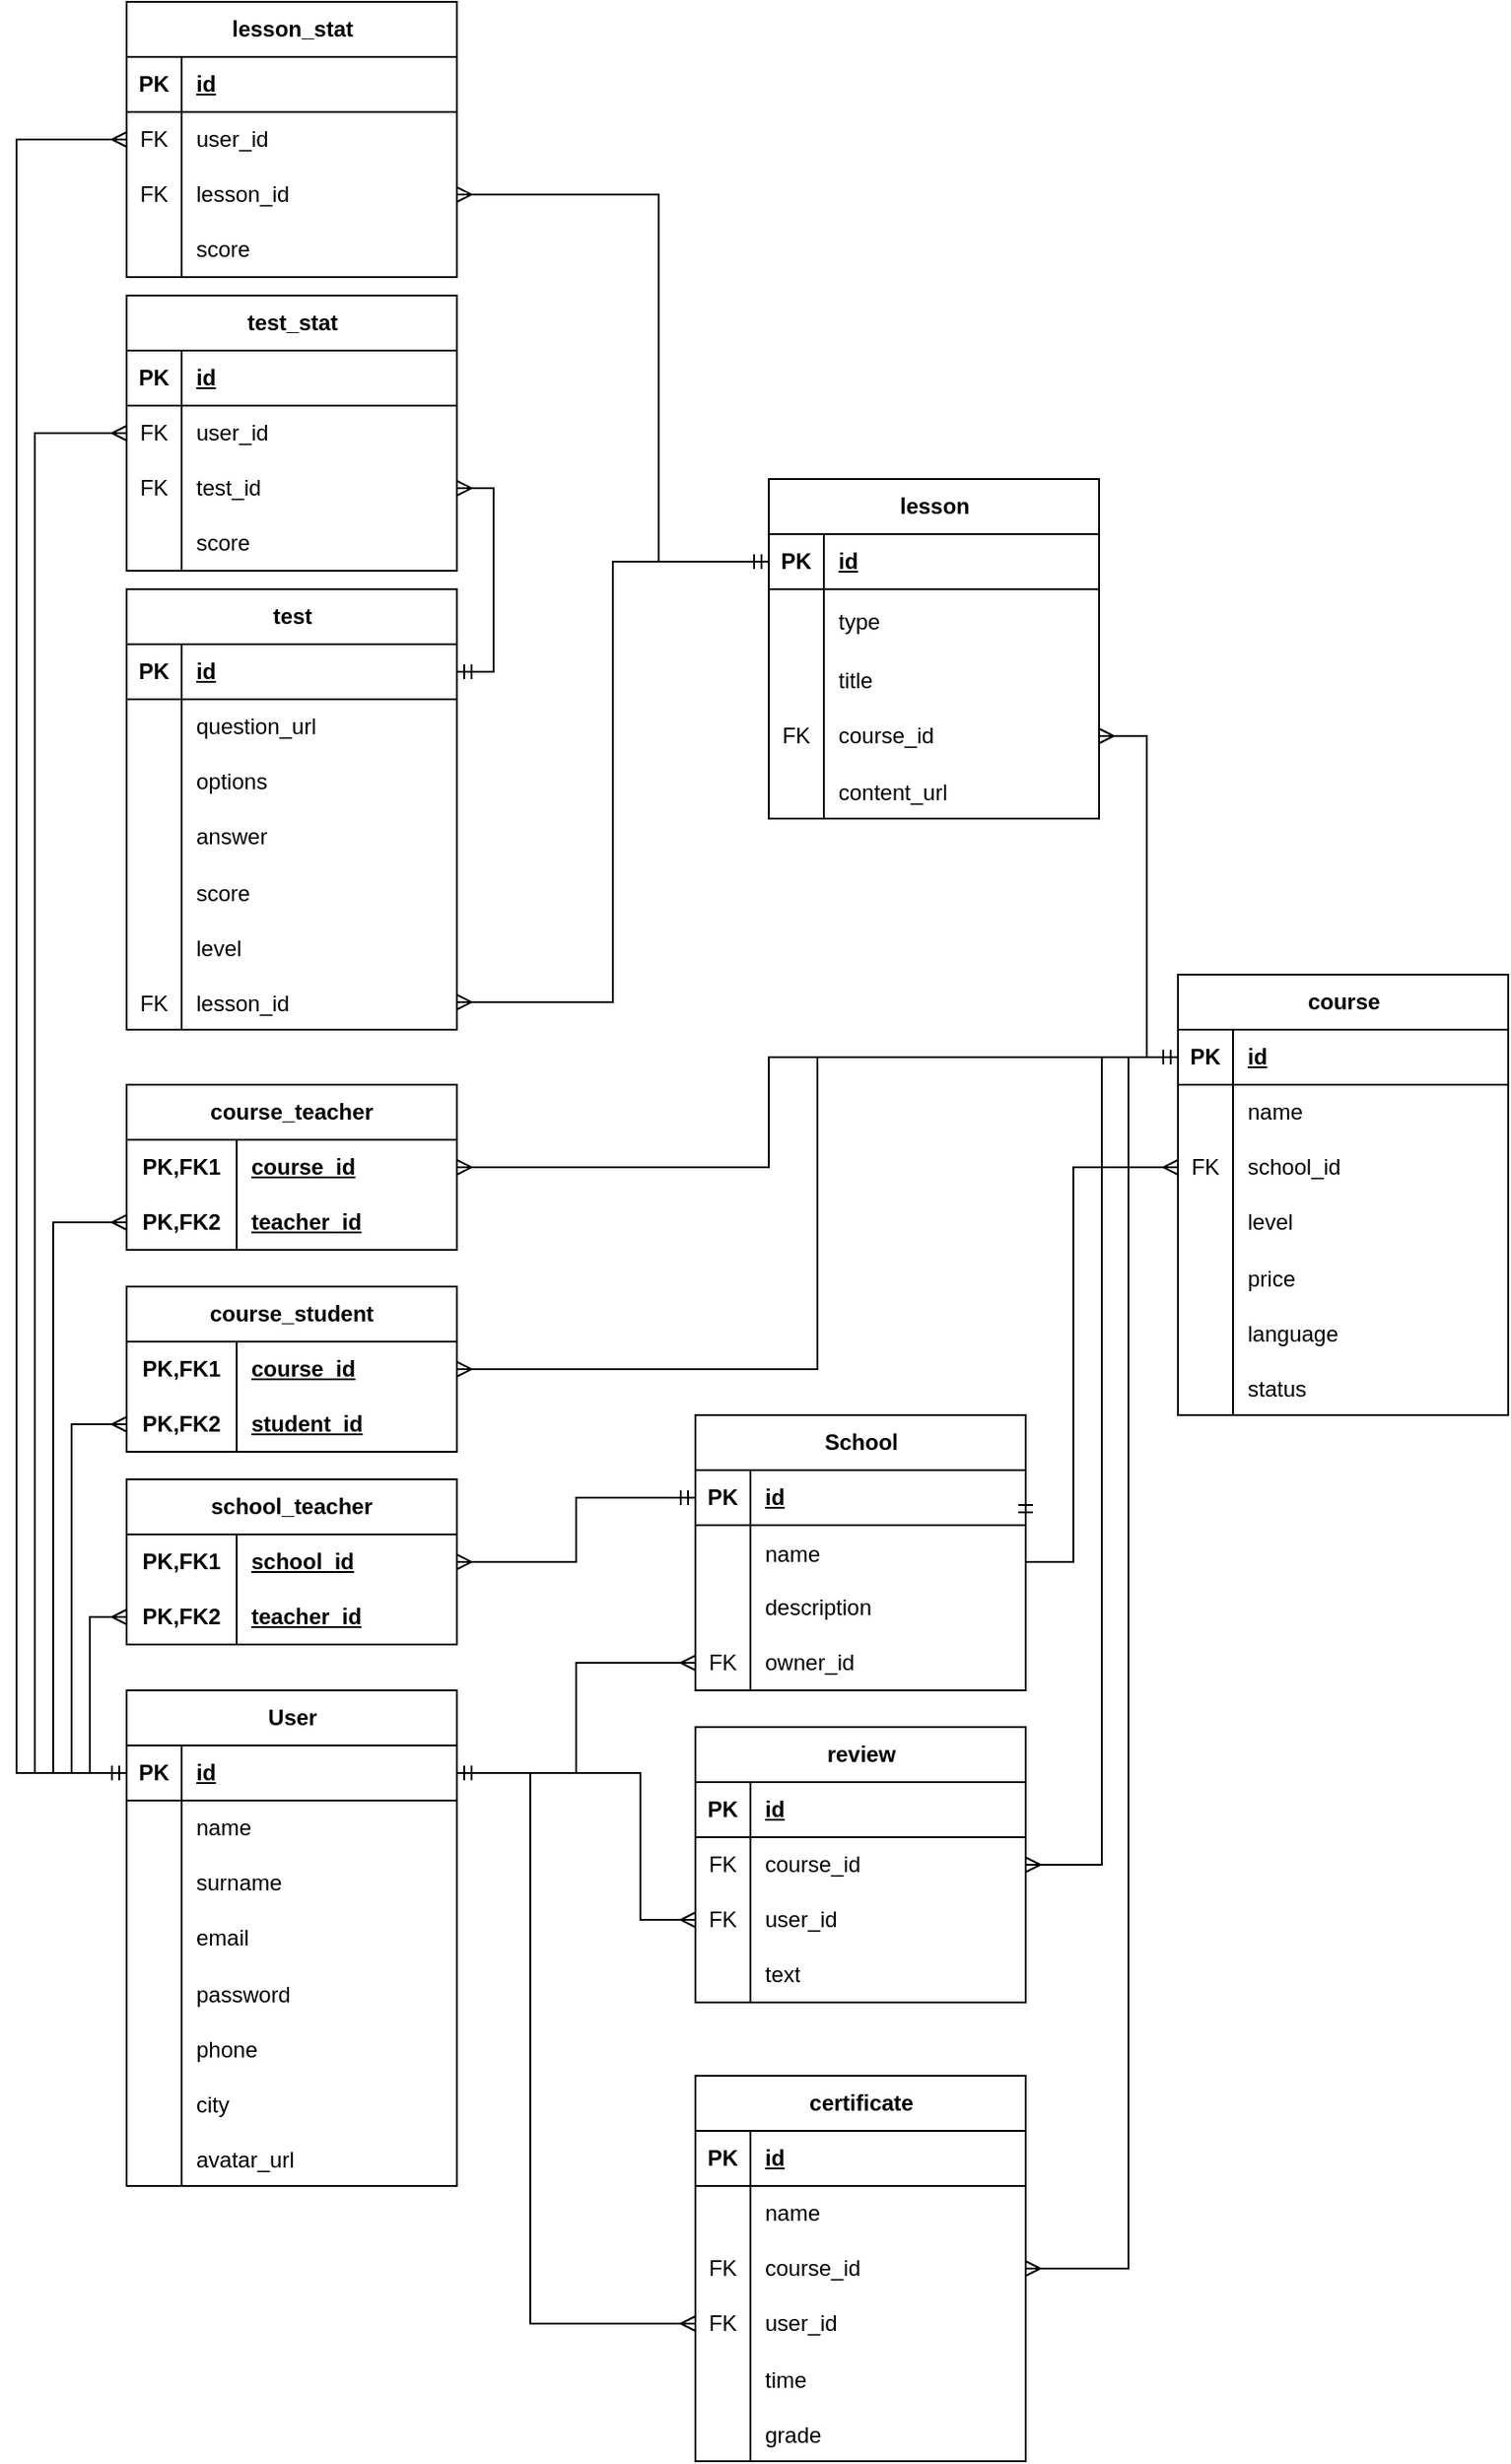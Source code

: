 <mxfile version="22.1.2" type="device">
  <diagram name="Page-1" id="A-SQCsdRuksYA9BK4_cV">
    <mxGraphModel dx="897" dy="1843" grid="1" gridSize="10" guides="1" tooltips="1" connect="1" arrows="1" fold="1" page="1" pageScale="1" pageWidth="827" pageHeight="1169" math="0" shadow="0">
      <root>
        <mxCell id="0" />
        <mxCell id="1" parent="0" />
        <mxCell id="XemkixgDmlyDDdTXv0fo-1" value="User" style="shape=table;startSize=30;container=1;collapsible=1;childLayout=tableLayout;fixedRows=1;rowLines=0;fontStyle=1;align=center;resizeLast=1;html=1;" parent="1" vertex="1">
          <mxGeometry x="74" y="749" width="180" height="270" as="geometry" />
        </mxCell>
        <mxCell id="XemkixgDmlyDDdTXv0fo-2" value="" style="shape=tableRow;horizontal=0;startSize=0;swimlaneHead=0;swimlaneBody=0;fillColor=none;collapsible=0;dropTarget=0;points=[[0,0.5],[1,0.5]];portConstraint=eastwest;top=0;left=0;right=0;bottom=1;" parent="XemkixgDmlyDDdTXv0fo-1" vertex="1">
          <mxGeometry y="30" width="180" height="30" as="geometry" />
        </mxCell>
        <mxCell id="XemkixgDmlyDDdTXv0fo-3" value="PK" style="shape=partialRectangle;connectable=0;fillColor=none;top=0;left=0;bottom=0;right=0;fontStyle=1;overflow=hidden;whiteSpace=wrap;html=1;" parent="XemkixgDmlyDDdTXv0fo-2" vertex="1">
          <mxGeometry width="30" height="30" as="geometry">
            <mxRectangle width="30" height="30" as="alternateBounds" />
          </mxGeometry>
        </mxCell>
        <mxCell id="XemkixgDmlyDDdTXv0fo-4" value="id" style="shape=partialRectangle;connectable=0;fillColor=none;top=0;left=0;bottom=0;right=0;align=left;spacingLeft=6;fontStyle=5;overflow=hidden;whiteSpace=wrap;html=1;" parent="XemkixgDmlyDDdTXv0fo-2" vertex="1">
          <mxGeometry x="30" width="150" height="30" as="geometry">
            <mxRectangle width="150" height="30" as="alternateBounds" />
          </mxGeometry>
        </mxCell>
        <mxCell id="XemkixgDmlyDDdTXv0fo-5" value="" style="shape=tableRow;horizontal=0;startSize=0;swimlaneHead=0;swimlaneBody=0;fillColor=none;collapsible=0;dropTarget=0;points=[[0,0.5],[1,0.5]];portConstraint=eastwest;top=0;left=0;right=0;bottom=0;" parent="XemkixgDmlyDDdTXv0fo-1" vertex="1">
          <mxGeometry y="60" width="180" height="30" as="geometry" />
        </mxCell>
        <mxCell id="XemkixgDmlyDDdTXv0fo-6" value="" style="shape=partialRectangle;connectable=0;fillColor=none;top=0;left=0;bottom=0;right=0;editable=1;overflow=hidden;whiteSpace=wrap;html=1;" parent="XemkixgDmlyDDdTXv0fo-5" vertex="1">
          <mxGeometry width="30" height="30" as="geometry">
            <mxRectangle width="30" height="30" as="alternateBounds" />
          </mxGeometry>
        </mxCell>
        <mxCell id="XemkixgDmlyDDdTXv0fo-7" value="name" style="shape=partialRectangle;connectable=0;fillColor=none;top=0;left=0;bottom=0;right=0;align=left;spacingLeft=6;overflow=hidden;whiteSpace=wrap;html=1;" parent="XemkixgDmlyDDdTXv0fo-5" vertex="1">
          <mxGeometry x="30" width="150" height="30" as="geometry">
            <mxRectangle width="150" height="30" as="alternateBounds" />
          </mxGeometry>
        </mxCell>
        <mxCell id="XemkixgDmlyDDdTXv0fo-8" value="" style="shape=tableRow;horizontal=0;startSize=0;swimlaneHead=0;swimlaneBody=0;fillColor=none;collapsible=0;dropTarget=0;points=[[0,0.5],[1,0.5]];portConstraint=eastwest;top=0;left=0;right=0;bottom=0;" parent="XemkixgDmlyDDdTXv0fo-1" vertex="1">
          <mxGeometry y="90" width="180" height="30" as="geometry" />
        </mxCell>
        <mxCell id="XemkixgDmlyDDdTXv0fo-9" value="" style="shape=partialRectangle;connectable=0;fillColor=none;top=0;left=0;bottom=0;right=0;editable=1;overflow=hidden;whiteSpace=wrap;html=1;" parent="XemkixgDmlyDDdTXv0fo-8" vertex="1">
          <mxGeometry width="30" height="30" as="geometry">
            <mxRectangle width="30" height="30" as="alternateBounds" />
          </mxGeometry>
        </mxCell>
        <mxCell id="XemkixgDmlyDDdTXv0fo-10" value="surname" style="shape=partialRectangle;connectable=0;fillColor=none;top=0;left=0;bottom=0;right=0;align=left;spacingLeft=6;overflow=hidden;whiteSpace=wrap;html=1;" parent="XemkixgDmlyDDdTXv0fo-8" vertex="1">
          <mxGeometry x="30" width="150" height="30" as="geometry">
            <mxRectangle width="150" height="30" as="alternateBounds" />
          </mxGeometry>
        </mxCell>
        <mxCell id="XemkixgDmlyDDdTXv0fo-11" value="" style="shape=tableRow;horizontal=0;startSize=0;swimlaneHead=0;swimlaneBody=0;fillColor=none;collapsible=0;dropTarget=0;points=[[0,0.5],[1,0.5]];portConstraint=eastwest;top=0;left=0;right=0;bottom=0;" parent="XemkixgDmlyDDdTXv0fo-1" vertex="1">
          <mxGeometry y="120" width="180" height="30" as="geometry" />
        </mxCell>
        <mxCell id="XemkixgDmlyDDdTXv0fo-12" value="" style="shape=partialRectangle;connectable=0;fillColor=none;top=0;left=0;bottom=0;right=0;editable=1;overflow=hidden;whiteSpace=wrap;html=1;" parent="XemkixgDmlyDDdTXv0fo-11" vertex="1">
          <mxGeometry width="30" height="30" as="geometry">
            <mxRectangle width="30" height="30" as="alternateBounds" />
          </mxGeometry>
        </mxCell>
        <mxCell id="XemkixgDmlyDDdTXv0fo-13" value="email" style="shape=partialRectangle;connectable=0;fillColor=none;top=0;left=0;bottom=0;right=0;align=left;spacingLeft=6;overflow=hidden;whiteSpace=wrap;html=1;" parent="XemkixgDmlyDDdTXv0fo-11" vertex="1">
          <mxGeometry x="30" width="150" height="30" as="geometry">
            <mxRectangle width="150" height="30" as="alternateBounds" />
          </mxGeometry>
        </mxCell>
        <mxCell id="XemkixgDmlyDDdTXv0fo-16" value="" style="shape=tableRow;horizontal=0;startSize=0;swimlaneHead=0;swimlaneBody=0;fillColor=none;collapsible=0;dropTarget=0;points=[[0,0.5],[1,0.5]];portConstraint=eastwest;top=0;left=0;right=0;bottom=0;" parent="XemkixgDmlyDDdTXv0fo-1" vertex="1">
          <mxGeometry y="150" width="180" height="30" as="geometry" />
        </mxCell>
        <mxCell id="XemkixgDmlyDDdTXv0fo-17" value="" style="shape=partialRectangle;connectable=0;fillColor=none;top=0;left=0;bottom=0;right=0;editable=1;overflow=hidden;" parent="XemkixgDmlyDDdTXv0fo-16" vertex="1">
          <mxGeometry width="30" height="30" as="geometry">
            <mxRectangle width="30" height="30" as="alternateBounds" />
          </mxGeometry>
        </mxCell>
        <mxCell id="XemkixgDmlyDDdTXv0fo-18" value="password" style="shape=partialRectangle;connectable=0;fillColor=none;top=0;left=0;bottom=0;right=0;align=left;spacingLeft=6;overflow=hidden;" parent="XemkixgDmlyDDdTXv0fo-16" vertex="1">
          <mxGeometry x="30" width="150" height="30" as="geometry">
            <mxRectangle width="150" height="30" as="alternateBounds" />
          </mxGeometry>
        </mxCell>
        <mxCell id="XemkixgDmlyDDdTXv0fo-22" value="" style="shape=tableRow;horizontal=0;startSize=0;swimlaneHead=0;swimlaneBody=0;fillColor=none;collapsible=0;dropTarget=0;points=[[0,0.5],[1,0.5]];portConstraint=eastwest;top=0;left=0;right=0;bottom=0;" parent="XemkixgDmlyDDdTXv0fo-1" vertex="1">
          <mxGeometry y="180" width="180" height="30" as="geometry" />
        </mxCell>
        <mxCell id="XemkixgDmlyDDdTXv0fo-23" value="" style="shape=partialRectangle;connectable=0;fillColor=none;top=0;left=0;bottom=0;right=0;editable=1;overflow=hidden;" parent="XemkixgDmlyDDdTXv0fo-22" vertex="1">
          <mxGeometry width="30" height="30" as="geometry">
            <mxRectangle width="30" height="30" as="alternateBounds" />
          </mxGeometry>
        </mxCell>
        <mxCell id="XemkixgDmlyDDdTXv0fo-24" value="phone" style="shape=partialRectangle;connectable=0;fillColor=none;top=0;left=0;bottom=0;right=0;align=left;spacingLeft=6;overflow=hidden;" parent="XemkixgDmlyDDdTXv0fo-22" vertex="1">
          <mxGeometry x="30" width="150" height="30" as="geometry">
            <mxRectangle width="150" height="30" as="alternateBounds" />
          </mxGeometry>
        </mxCell>
        <mxCell id="XemkixgDmlyDDdTXv0fo-25" value="" style="shape=tableRow;horizontal=0;startSize=0;swimlaneHead=0;swimlaneBody=0;fillColor=none;collapsible=0;dropTarget=0;points=[[0,0.5],[1,0.5]];portConstraint=eastwest;top=0;left=0;right=0;bottom=0;" parent="XemkixgDmlyDDdTXv0fo-1" vertex="1">
          <mxGeometry y="210" width="180" height="30" as="geometry" />
        </mxCell>
        <mxCell id="XemkixgDmlyDDdTXv0fo-26" value="" style="shape=partialRectangle;connectable=0;fillColor=none;top=0;left=0;bottom=0;right=0;editable=1;overflow=hidden;" parent="XemkixgDmlyDDdTXv0fo-25" vertex="1">
          <mxGeometry width="30" height="30" as="geometry">
            <mxRectangle width="30" height="30" as="alternateBounds" />
          </mxGeometry>
        </mxCell>
        <mxCell id="XemkixgDmlyDDdTXv0fo-27" value="city" style="shape=partialRectangle;connectable=0;fillColor=none;top=0;left=0;bottom=0;right=0;align=left;spacingLeft=6;overflow=hidden;" parent="XemkixgDmlyDDdTXv0fo-25" vertex="1">
          <mxGeometry x="30" width="150" height="30" as="geometry">
            <mxRectangle width="150" height="30" as="alternateBounds" />
          </mxGeometry>
        </mxCell>
        <mxCell id="XemkixgDmlyDDdTXv0fo-28" value="" style="shape=tableRow;horizontal=0;startSize=0;swimlaneHead=0;swimlaneBody=0;fillColor=none;collapsible=0;dropTarget=0;points=[[0,0.5],[1,0.5]];portConstraint=eastwest;top=0;left=0;right=0;bottom=0;" parent="XemkixgDmlyDDdTXv0fo-1" vertex="1">
          <mxGeometry y="240" width="180" height="30" as="geometry" />
        </mxCell>
        <mxCell id="XemkixgDmlyDDdTXv0fo-29" value="" style="shape=partialRectangle;connectable=0;fillColor=none;top=0;left=0;bottom=0;right=0;editable=1;overflow=hidden;" parent="XemkixgDmlyDDdTXv0fo-28" vertex="1">
          <mxGeometry width="30" height="30" as="geometry">
            <mxRectangle width="30" height="30" as="alternateBounds" />
          </mxGeometry>
        </mxCell>
        <mxCell id="XemkixgDmlyDDdTXv0fo-30" value="avatar_url" style="shape=partialRectangle;connectable=0;fillColor=none;top=0;left=0;bottom=0;right=0;align=left;spacingLeft=6;overflow=hidden;" parent="XemkixgDmlyDDdTXv0fo-28" vertex="1">
          <mxGeometry x="30" width="150" height="30" as="geometry">
            <mxRectangle width="150" height="30" as="alternateBounds" />
          </mxGeometry>
        </mxCell>
        <mxCell id="XemkixgDmlyDDdTXv0fo-31" value="School" style="shape=table;startSize=30;container=1;collapsible=1;childLayout=tableLayout;fixedRows=1;rowLines=0;fontStyle=1;align=center;resizeLast=1;html=1;" parent="1" vertex="1">
          <mxGeometry x="384" y="599" width="180" height="150" as="geometry" />
        </mxCell>
        <mxCell id="XemkixgDmlyDDdTXv0fo-32" value="" style="shape=tableRow;horizontal=0;startSize=0;swimlaneHead=0;swimlaneBody=0;fillColor=none;collapsible=0;dropTarget=0;points=[[0,0.5],[1,0.5]];portConstraint=eastwest;top=0;left=0;right=0;bottom=1;" parent="XemkixgDmlyDDdTXv0fo-31" vertex="1">
          <mxGeometry y="30" width="180" height="30" as="geometry" />
        </mxCell>
        <mxCell id="XemkixgDmlyDDdTXv0fo-33" value="PK" style="shape=partialRectangle;connectable=0;fillColor=none;top=0;left=0;bottom=0;right=0;fontStyle=1;overflow=hidden;whiteSpace=wrap;html=1;" parent="XemkixgDmlyDDdTXv0fo-32" vertex="1">
          <mxGeometry width="30" height="30" as="geometry">
            <mxRectangle width="30" height="30" as="alternateBounds" />
          </mxGeometry>
        </mxCell>
        <mxCell id="XemkixgDmlyDDdTXv0fo-34" value="id" style="shape=partialRectangle;connectable=0;fillColor=none;top=0;left=0;bottom=0;right=0;align=left;spacingLeft=6;fontStyle=5;overflow=hidden;whiteSpace=wrap;html=1;" parent="XemkixgDmlyDDdTXv0fo-32" vertex="1">
          <mxGeometry x="30" width="150" height="30" as="geometry">
            <mxRectangle width="150" height="30" as="alternateBounds" />
          </mxGeometry>
        </mxCell>
        <mxCell id="BrbtL6MRjywOUpfM2zbJ-1" value="" style="shape=tableRow;horizontal=0;startSize=0;swimlaneHead=0;swimlaneBody=0;fillColor=none;collapsible=0;dropTarget=0;points=[[0,0.5],[1,0.5]];portConstraint=eastwest;top=0;left=0;right=0;bottom=0;" vertex="1" parent="XemkixgDmlyDDdTXv0fo-31">
          <mxGeometry y="60" width="180" height="30" as="geometry" />
        </mxCell>
        <mxCell id="BrbtL6MRjywOUpfM2zbJ-2" value="" style="shape=partialRectangle;connectable=0;fillColor=none;top=0;left=0;bottom=0;right=0;editable=1;overflow=hidden;" vertex="1" parent="BrbtL6MRjywOUpfM2zbJ-1">
          <mxGeometry width="30" height="30" as="geometry">
            <mxRectangle width="30" height="30" as="alternateBounds" />
          </mxGeometry>
        </mxCell>
        <mxCell id="BrbtL6MRjywOUpfM2zbJ-3" value="name" style="shape=partialRectangle;connectable=0;fillColor=none;top=0;left=0;bottom=0;right=0;align=left;spacingLeft=6;overflow=hidden;" vertex="1" parent="BrbtL6MRjywOUpfM2zbJ-1">
          <mxGeometry x="30" width="150" height="30" as="geometry">
            <mxRectangle width="150" height="30" as="alternateBounds" />
          </mxGeometry>
        </mxCell>
        <mxCell id="XemkixgDmlyDDdTXv0fo-35" value="" style="shape=tableRow;horizontal=0;startSize=0;swimlaneHead=0;swimlaneBody=0;fillColor=none;collapsible=0;dropTarget=0;points=[[0,0.5],[1,0.5]];portConstraint=eastwest;top=0;left=0;right=0;bottom=0;" parent="XemkixgDmlyDDdTXv0fo-31" vertex="1">
          <mxGeometry y="90" width="180" height="30" as="geometry" />
        </mxCell>
        <mxCell id="XemkixgDmlyDDdTXv0fo-36" value="" style="shape=partialRectangle;connectable=0;fillColor=none;top=0;left=0;bottom=0;right=0;editable=1;overflow=hidden;whiteSpace=wrap;html=1;" parent="XemkixgDmlyDDdTXv0fo-35" vertex="1">
          <mxGeometry width="30" height="30" as="geometry">
            <mxRectangle width="30" height="30" as="alternateBounds" />
          </mxGeometry>
        </mxCell>
        <mxCell id="XemkixgDmlyDDdTXv0fo-37" value="description" style="shape=partialRectangle;connectable=0;fillColor=none;top=0;left=0;bottom=0;right=0;align=left;spacingLeft=6;overflow=hidden;whiteSpace=wrap;html=1;" parent="XemkixgDmlyDDdTXv0fo-35" vertex="1">
          <mxGeometry x="30" width="150" height="30" as="geometry">
            <mxRectangle width="150" height="30" as="alternateBounds" />
          </mxGeometry>
        </mxCell>
        <mxCell id="XemkixgDmlyDDdTXv0fo-38" value="" style="shape=tableRow;horizontal=0;startSize=0;swimlaneHead=0;swimlaneBody=0;fillColor=none;collapsible=0;dropTarget=0;points=[[0,0.5],[1,0.5]];portConstraint=eastwest;top=0;left=0;right=0;bottom=0;" parent="XemkixgDmlyDDdTXv0fo-31" vertex="1">
          <mxGeometry y="120" width="180" height="30" as="geometry" />
        </mxCell>
        <mxCell id="XemkixgDmlyDDdTXv0fo-39" value="FK" style="shape=partialRectangle;connectable=0;fillColor=none;top=0;left=0;bottom=0;right=0;editable=1;overflow=hidden;whiteSpace=wrap;html=1;" parent="XemkixgDmlyDDdTXv0fo-38" vertex="1">
          <mxGeometry width="30" height="30" as="geometry">
            <mxRectangle width="30" height="30" as="alternateBounds" />
          </mxGeometry>
        </mxCell>
        <mxCell id="XemkixgDmlyDDdTXv0fo-40" value="owner_id" style="shape=partialRectangle;connectable=0;fillColor=none;top=0;left=0;bottom=0;right=0;align=left;spacingLeft=6;overflow=hidden;whiteSpace=wrap;html=1;" parent="XemkixgDmlyDDdTXv0fo-38" vertex="1">
          <mxGeometry x="30" width="150" height="30" as="geometry">
            <mxRectangle width="150" height="30" as="alternateBounds" />
          </mxGeometry>
        </mxCell>
        <mxCell id="XemkixgDmlyDDdTXv0fo-83" value="test" style="shape=table;startSize=30;container=1;collapsible=1;childLayout=tableLayout;fixedRows=1;rowLines=0;fontStyle=1;align=center;resizeLast=1;html=1;" parent="1" vertex="1">
          <mxGeometry x="74" y="149" width="180" height="240" as="geometry" />
        </mxCell>
        <mxCell id="XemkixgDmlyDDdTXv0fo-84" value="" style="shape=tableRow;horizontal=0;startSize=0;swimlaneHead=0;swimlaneBody=0;fillColor=none;collapsible=0;dropTarget=0;points=[[0,0.5],[1,0.5]];portConstraint=eastwest;top=0;left=0;right=0;bottom=1;" parent="XemkixgDmlyDDdTXv0fo-83" vertex="1">
          <mxGeometry y="30" width="180" height="30" as="geometry" />
        </mxCell>
        <mxCell id="XemkixgDmlyDDdTXv0fo-85" value="PK" style="shape=partialRectangle;connectable=0;fillColor=none;top=0;left=0;bottom=0;right=0;fontStyle=1;overflow=hidden;whiteSpace=wrap;html=1;" parent="XemkixgDmlyDDdTXv0fo-84" vertex="1">
          <mxGeometry width="30" height="30" as="geometry">
            <mxRectangle width="30" height="30" as="alternateBounds" />
          </mxGeometry>
        </mxCell>
        <mxCell id="XemkixgDmlyDDdTXv0fo-86" value="id" style="shape=partialRectangle;connectable=0;fillColor=none;top=0;left=0;bottom=0;right=0;align=left;spacingLeft=6;fontStyle=5;overflow=hidden;whiteSpace=wrap;html=1;" parent="XemkixgDmlyDDdTXv0fo-84" vertex="1">
          <mxGeometry x="30" width="150" height="30" as="geometry">
            <mxRectangle width="150" height="30" as="alternateBounds" />
          </mxGeometry>
        </mxCell>
        <mxCell id="XemkixgDmlyDDdTXv0fo-87" value="" style="shape=tableRow;horizontal=0;startSize=0;swimlaneHead=0;swimlaneBody=0;fillColor=none;collapsible=0;dropTarget=0;points=[[0,0.5],[1,0.5]];portConstraint=eastwest;top=0;left=0;right=0;bottom=0;" parent="XemkixgDmlyDDdTXv0fo-83" vertex="1">
          <mxGeometry y="60" width="180" height="30" as="geometry" />
        </mxCell>
        <mxCell id="XemkixgDmlyDDdTXv0fo-88" value="" style="shape=partialRectangle;connectable=0;fillColor=none;top=0;left=0;bottom=0;right=0;editable=1;overflow=hidden;whiteSpace=wrap;html=1;" parent="XemkixgDmlyDDdTXv0fo-87" vertex="1">
          <mxGeometry width="30" height="30" as="geometry">
            <mxRectangle width="30" height="30" as="alternateBounds" />
          </mxGeometry>
        </mxCell>
        <mxCell id="XemkixgDmlyDDdTXv0fo-89" value="question_url" style="shape=partialRectangle;connectable=0;fillColor=none;top=0;left=0;bottom=0;right=0;align=left;spacingLeft=6;overflow=hidden;whiteSpace=wrap;html=1;" parent="XemkixgDmlyDDdTXv0fo-87" vertex="1">
          <mxGeometry x="30" width="150" height="30" as="geometry">
            <mxRectangle width="150" height="30" as="alternateBounds" />
          </mxGeometry>
        </mxCell>
        <mxCell id="XemkixgDmlyDDdTXv0fo-90" value="" style="shape=tableRow;horizontal=0;startSize=0;swimlaneHead=0;swimlaneBody=0;fillColor=none;collapsible=0;dropTarget=0;points=[[0,0.5],[1,0.5]];portConstraint=eastwest;top=0;left=0;right=0;bottom=0;" parent="XemkixgDmlyDDdTXv0fo-83" vertex="1">
          <mxGeometry y="90" width="180" height="30" as="geometry" />
        </mxCell>
        <mxCell id="XemkixgDmlyDDdTXv0fo-91" value="" style="shape=partialRectangle;connectable=0;fillColor=none;top=0;left=0;bottom=0;right=0;editable=1;overflow=hidden;whiteSpace=wrap;html=1;" parent="XemkixgDmlyDDdTXv0fo-90" vertex="1">
          <mxGeometry width="30" height="30" as="geometry">
            <mxRectangle width="30" height="30" as="alternateBounds" />
          </mxGeometry>
        </mxCell>
        <mxCell id="XemkixgDmlyDDdTXv0fo-92" value="options" style="shape=partialRectangle;connectable=0;fillColor=none;top=0;left=0;bottom=0;right=0;align=left;spacingLeft=6;overflow=hidden;whiteSpace=wrap;html=1;" parent="XemkixgDmlyDDdTXv0fo-90" vertex="1">
          <mxGeometry x="30" width="150" height="30" as="geometry">
            <mxRectangle width="150" height="30" as="alternateBounds" />
          </mxGeometry>
        </mxCell>
        <mxCell id="XemkixgDmlyDDdTXv0fo-93" value="" style="shape=tableRow;horizontal=0;startSize=0;swimlaneHead=0;swimlaneBody=0;fillColor=none;collapsible=0;dropTarget=0;points=[[0,0.5],[1,0.5]];portConstraint=eastwest;top=0;left=0;right=0;bottom=0;" parent="XemkixgDmlyDDdTXv0fo-83" vertex="1">
          <mxGeometry y="120" width="180" height="30" as="geometry" />
        </mxCell>
        <mxCell id="XemkixgDmlyDDdTXv0fo-94" value="" style="shape=partialRectangle;connectable=0;fillColor=none;top=0;left=0;bottom=0;right=0;editable=1;overflow=hidden;whiteSpace=wrap;html=1;" parent="XemkixgDmlyDDdTXv0fo-93" vertex="1">
          <mxGeometry width="30" height="30" as="geometry">
            <mxRectangle width="30" height="30" as="alternateBounds" />
          </mxGeometry>
        </mxCell>
        <mxCell id="XemkixgDmlyDDdTXv0fo-95" value="answer" style="shape=partialRectangle;connectable=0;fillColor=none;top=0;left=0;bottom=0;right=0;align=left;spacingLeft=6;overflow=hidden;whiteSpace=wrap;html=1;" parent="XemkixgDmlyDDdTXv0fo-93" vertex="1">
          <mxGeometry x="30" width="150" height="30" as="geometry">
            <mxRectangle width="150" height="30" as="alternateBounds" />
          </mxGeometry>
        </mxCell>
        <mxCell id="XemkixgDmlyDDdTXv0fo-102" value="" style="shape=tableRow;horizontal=0;startSize=0;swimlaneHead=0;swimlaneBody=0;fillColor=none;collapsible=0;dropTarget=0;points=[[0,0.5],[1,0.5]];portConstraint=eastwest;top=0;left=0;right=0;bottom=0;" parent="XemkixgDmlyDDdTXv0fo-83" vertex="1">
          <mxGeometry y="150" width="180" height="30" as="geometry" />
        </mxCell>
        <mxCell id="XemkixgDmlyDDdTXv0fo-103" value="" style="shape=partialRectangle;connectable=0;fillColor=none;top=0;left=0;bottom=0;right=0;editable=1;overflow=hidden;" parent="XemkixgDmlyDDdTXv0fo-102" vertex="1">
          <mxGeometry width="30" height="30" as="geometry">
            <mxRectangle width="30" height="30" as="alternateBounds" />
          </mxGeometry>
        </mxCell>
        <mxCell id="XemkixgDmlyDDdTXv0fo-104" value="score" style="shape=partialRectangle;connectable=0;fillColor=none;top=0;left=0;bottom=0;right=0;align=left;spacingLeft=6;overflow=hidden;" parent="XemkixgDmlyDDdTXv0fo-102" vertex="1">
          <mxGeometry x="30" width="150" height="30" as="geometry">
            <mxRectangle width="150" height="30" as="alternateBounds" />
          </mxGeometry>
        </mxCell>
        <mxCell id="XemkixgDmlyDDdTXv0fo-105" value="" style="shape=tableRow;horizontal=0;startSize=0;swimlaneHead=0;swimlaneBody=0;fillColor=none;collapsible=0;dropTarget=0;points=[[0,0.5],[1,0.5]];portConstraint=eastwest;top=0;left=0;right=0;bottom=0;" parent="XemkixgDmlyDDdTXv0fo-83" vertex="1">
          <mxGeometry y="180" width="180" height="30" as="geometry" />
        </mxCell>
        <mxCell id="XemkixgDmlyDDdTXv0fo-106" value="" style="shape=partialRectangle;connectable=0;fillColor=none;top=0;left=0;bottom=0;right=0;editable=1;overflow=hidden;" parent="XemkixgDmlyDDdTXv0fo-105" vertex="1">
          <mxGeometry width="30" height="30" as="geometry">
            <mxRectangle width="30" height="30" as="alternateBounds" />
          </mxGeometry>
        </mxCell>
        <mxCell id="XemkixgDmlyDDdTXv0fo-107" value="level" style="shape=partialRectangle;connectable=0;fillColor=none;top=0;left=0;bottom=0;right=0;align=left;spacingLeft=6;overflow=hidden;" parent="XemkixgDmlyDDdTXv0fo-105" vertex="1">
          <mxGeometry x="30" width="150" height="30" as="geometry">
            <mxRectangle width="150" height="30" as="alternateBounds" />
          </mxGeometry>
        </mxCell>
        <mxCell id="XemkixgDmlyDDdTXv0fo-99" value="" style="shape=tableRow;horizontal=0;startSize=0;swimlaneHead=0;swimlaneBody=0;fillColor=none;collapsible=0;dropTarget=0;points=[[0,0.5],[1,0.5]];portConstraint=eastwest;top=0;left=0;right=0;bottom=0;" parent="XemkixgDmlyDDdTXv0fo-83" vertex="1">
          <mxGeometry y="210" width="180" height="30" as="geometry" />
        </mxCell>
        <mxCell id="XemkixgDmlyDDdTXv0fo-100" value="FK" style="shape=partialRectangle;connectable=0;fillColor=none;top=0;left=0;bottom=0;right=0;editable=1;overflow=hidden;" parent="XemkixgDmlyDDdTXv0fo-99" vertex="1">
          <mxGeometry width="30" height="30" as="geometry">
            <mxRectangle width="30" height="30" as="alternateBounds" />
          </mxGeometry>
        </mxCell>
        <mxCell id="XemkixgDmlyDDdTXv0fo-101" value="lesson_id" style="shape=partialRectangle;connectable=0;fillColor=none;top=0;left=0;bottom=0;right=0;align=left;spacingLeft=6;overflow=hidden;" parent="XemkixgDmlyDDdTXv0fo-99" vertex="1">
          <mxGeometry x="30" width="150" height="30" as="geometry">
            <mxRectangle width="150" height="30" as="alternateBounds" />
          </mxGeometry>
        </mxCell>
        <mxCell id="XemkixgDmlyDDdTXv0fo-108" value="test_stat" style="shape=table;startSize=30;container=1;collapsible=1;childLayout=tableLayout;fixedRows=1;rowLines=0;fontStyle=1;align=center;resizeLast=1;html=1;" parent="1" vertex="1">
          <mxGeometry x="74" y="-11" width="180" height="150" as="geometry" />
        </mxCell>
        <mxCell id="XemkixgDmlyDDdTXv0fo-109" value="" style="shape=tableRow;horizontal=0;startSize=0;swimlaneHead=0;swimlaneBody=0;fillColor=none;collapsible=0;dropTarget=0;points=[[0,0.5],[1,0.5]];portConstraint=eastwest;top=0;left=0;right=0;bottom=1;" parent="XemkixgDmlyDDdTXv0fo-108" vertex="1">
          <mxGeometry y="30" width="180" height="30" as="geometry" />
        </mxCell>
        <mxCell id="XemkixgDmlyDDdTXv0fo-110" value="PK" style="shape=partialRectangle;connectable=0;fillColor=none;top=0;left=0;bottom=0;right=0;fontStyle=1;overflow=hidden;whiteSpace=wrap;html=1;" parent="XemkixgDmlyDDdTXv0fo-109" vertex="1">
          <mxGeometry width="30" height="30" as="geometry">
            <mxRectangle width="30" height="30" as="alternateBounds" />
          </mxGeometry>
        </mxCell>
        <mxCell id="XemkixgDmlyDDdTXv0fo-111" value="id" style="shape=partialRectangle;connectable=0;fillColor=none;top=0;left=0;bottom=0;right=0;align=left;spacingLeft=6;fontStyle=5;overflow=hidden;whiteSpace=wrap;html=1;" parent="XemkixgDmlyDDdTXv0fo-109" vertex="1">
          <mxGeometry x="30" width="150" height="30" as="geometry">
            <mxRectangle width="150" height="30" as="alternateBounds" />
          </mxGeometry>
        </mxCell>
        <mxCell id="XemkixgDmlyDDdTXv0fo-112" value="" style="shape=tableRow;horizontal=0;startSize=0;swimlaneHead=0;swimlaneBody=0;fillColor=none;collapsible=0;dropTarget=0;points=[[0,0.5],[1,0.5]];portConstraint=eastwest;top=0;left=0;right=0;bottom=0;" parent="XemkixgDmlyDDdTXv0fo-108" vertex="1">
          <mxGeometry y="60" width="180" height="30" as="geometry" />
        </mxCell>
        <mxCell id="XemkixgDmlyDDdTXv0fo-113" value="FK" style="shape=partialRectangle;connectable=0;fillColor=none;top=0;left=0;bottom=0;right=0;editable=1;overflow=hidden;whiteSpace=wrap;html=1;" parent="XemkixgDmlyDDdTXv0fo-112" vertex="1">
          <mxGeometry width="30" height="30" as="geometry">
            <mxRectangle width="30" height="30" as="alternateBounds" />
          </mxGeometry>
        </mxCell>
        <mxCell id="XemkixgDmlyDDdTXv0fo-114" value="user_id" style="shape=partialRectangle;connectable=0;fillColor=none;top=0;left=0;bottom=0;right=0;align=left;spacingLeft=6;overflow=hidden;whiteSpace=wrap;html=1;" parent="XemkixgDmlyDDdTXv0fo-112" vertex="1">
          <mxGeometry x="30" width="150" height="30" as="geometry">
            <mxRectangle width="150" height="30" as="alternateBounds" />
          </mxGeometry>
        </mxCell>
        <mxCell id="XemkixgDmlyDDdTXv0fo-115" value="" style="shape=tableRow;horizontal=0;startSize=0;swimlaneHead=0;swimlaneBody=0;fillColor=none;collapsible=0;dropTarget=0;points=[[0,0.5],[1,0.5]];portConstraint=eastwest;top=0;left=0;right=0;bottom=0;" parent="XemkixgDmlyDDdTXv0fo-108" vertex="1">
          <mxGeometry y="90" width="180" height="30" as="geometry" />
        </mxCell>
        <mxCell id="XemkixgDmlyDDdTXv0fo-116" value="FK" style="shape=partialRectangle;connectable=0;fillColor=none;top=0;left=0;bottom=0;right=0;editable=1;overflow=hidden;whiteSpace=wrap;html=1;" parent="XemkixgDmlyDDdTXv0fo-115" vertex="1">
          <mxGeometry width="30" height="30" as="geometry">
            <mxRectangle width="30" height="30" as="alternateBounds" />
          </mxGeometry>
        </mxCell>
        <mxCell id="XemkixgDmlyDDdTXv0fo-117" value="test_id" style="shape=partialRectangle;connectable=0;fillColor=none;top=0;left=0;bottom=0;right=0;align=left;spacingLeft=6;overflow=hidden;whiteSpace=wrap;html=1;" parent="XemkixgDmlyDDdTXv0fo-115" vertex="1">
          <mxGeometry x="30" width="150" height="30" as="geometry">
            <mxRectangle width="150" height="30" as="alternateBounds" />
          </mxGeometry>
        </mxCell>
        <mxCell id="XemkixgDmlyDDdTXv0fo-118" value="" style="shape=tableRow;horizontal=0;startSize=0;swimlaneHead=0;swimlaneBody=0;fillColor=none;collapsible=0;dropTarget=0;points=[[0,0.5],[1,0.5]];portConstraint=eastwest;top=0;left=0;right=0;bottom=0;" parent="XemkixgDmlyDDdTXv0fo-108" vertex="1">
          <mxGeometry y="120" width="180" height="30" as="geometry" />
        </mxCell>
        <mxCell id="XemkixgDmlyDDdTXv0fo-119" value="" style="shape=partialRectangle;connectable=0;fillColor=none;top=0;left=0;bottom=0;right=0;editable=1;overflow=hidden;whiteSpace=wrap;html=1;" parent="XemkixgDmlyDDdTXv0fo-118" vertex="1">
          <mxGeometry width="30" height="30" as="geometry">
            <mxRectangle width="30" height="30" as="alternateBounds" />
          </mxGeometry>
        </mxCell>
        <mxCell id="XemkixgDmlyDDdTXv0fo-120" value="score" style="shape=partialRectangle;connectable=0;fillColor=none;top=0;left=0;bottom=0;right=0;align=left;spacingLeft=6;overflow=hidden;whiteSpace=wrap;html=1;" parent="XemkixgDmlyDDdTXv0fo-118" vertex="1">
          <mxGeometry x="30" width="150" height="30" as="geometry">
            <mxRectangle width="150" height="30" as="alternateBounds" />
          </mxGeometry>
        </mxCell>
        <mxCell id="XemkixgDmlyDDdTXv0fo-121" value="lesson_stat" style="shape=table;startSize=30;container=1;collapsible=1;childLayout=tableLayout;fixedRows=1;rowLines=0;fontStyle=1;align=center;resizeLast=1;html=1;" parent="1" vertex="1">
          <mxGeometry x="74" y="-171" width="180" height="150" as="geometry" />
        </mxCell>
        <mxCell id="XemkixgDmlyDDdTXv0fo-122" value="" style="shape=tableRow;horizontal=0;startSize=0;swimlaneHead=0;swimlaneBody=0;fillColor=none;collapsible=0;dropTarget=0;points=[[0,0.5],[1,0.5]];portConstraint=eastwest;top=0;left=0;right=0;bottom=1;" parent="XemkixgDmlyDDdTXv0fo-121" vertex="1">
          <mxGeometry y="30" width="180" height="30" as="geometry" />
        </mxCell>
        <mxCell id="XemkixgDmlyDDdTXv0fo-123" value="PK" style="shape=partialRectangle;connectable=0;fillColor=none;top=0;left=0;bottom=0;right=0;fontStyle=1;overflow=hidden;whiteSpace=wrap;html=1;" parent="XemkixgDmlyDDdTXv0fo-122" vertex="1">
          <mxGeometry width="30" height="30" as="geometry">
            <mxRectangle width="30" height="30" as="alternateBounds" />
          </mxGeometry>
        </mxCell>
        <mxCell id="XemkixgDmlyDDdTXv0fo-124" value="id" style="shape=partialRectangle;connectable=0;fillColor=none;top=0;left=0;bottom=0;right=0;align=left;spacingLeft=6;fontStyle=5;overflow=hidden;whiteSpace=wrap;html=1;" parent="XemkixgDmlyDDdTXv0fo-122" vertex="1">
          <mxGeometry x="30" width="150" height="30" as="geometry">
            <mxRectangle width="150" height="30" as="alternateBounds" />
          </mxGeometry>
        </mxCell>
        <mxCell id="XemkixgDmlyDDdTXv0fo-125" value="" style="shape=tableRow;horizontal=0;startSize=0;swimlaneHead=0;swimlaneBody=0;fillColor=none;collapsible=0;dropTarget=0;points=[[0,0.5],[1,0.5]];portConstraint=eastwest;top=0;left=0;right=0;bottom=0;" parent="XemkixgDmlyDDdTXv0fo-121" vertex="1">
          <mxGeometry y="60" width="180" height="30" as="geometry" />
        </mxCell>
        <mxCell id="XemkixgDmlyDDdTXv0fo-126" value="FK" style="shape=partialRectangle;connectable=0;fillColor=none;top=0;left=0;bottom=0;right=0;editable=1;overflow=hidden;whiteSpace=wrap;html=1;" parent="XemkixgDmlyDDdTXv0fo-125" vertex="1">
          <mxGeometry width="30" height="30" as="geometry">
            <mxRectangle width="30" height="30" as="alternateBounds" />
          </mxGeometry>
        </mxCell>
        <mxCell id="XemkixgDmlyDDdTXv0fo-127" value="user_id" style="shape=partialRectangle;connectable=0;fillColor=none;top=0;left=0;bottom=0;right=0;align=left;spacingLeft=6;overflow=hidden;whiteSpace=wrap;html=1;" parent="XemkixgDmlyDDdTXv0fo-125" vertex="1">
          <mxGeometry x="30" width="150" height="30" as="geometry">
            <mxRectangle width="150" height="30" as="alternateBounds" />
          </mxGeometry>
        </mxCell>
        <mxCell id="XemkixgDmlyDDdTXv0fo-128" value="" style="shape=tableRow;horizontal=0;startSize=0;swimlaneHead=0;swimlaneBody=0;fillColor=none;collapsible=0;dropTarget=0;points=[[0,0.5],[1,0.5]];portConstraint=eastwest;top=0;left=0;right=0;bottom=0;" parent="XemkixgDmlyDDdTXv0fo-121" vertex="1">
          <mxGeometry y="90" width="180" height="30" as="geometry" />
        </mxCell>
        <mxCell id="XemkixgDmlyDDdTXv0fo-129" value="FK" style="shape=partialRectangle;connectable=0;fillColor=none;top=0;left=0;bottom=0;right=0;editable=1;overflow=hidden;whiteSpace=wrap;html=1;" parent="XemkixgDmlyDDdTXv0fo-128" vertex="1">
          <mxGeometry width="30" height="30" as="geometry">
            <mxRectangle width="30" height="30" as="alternateBounds" />
          </mxGeometry>
        </mxCell>
        <mxCell id="XemkixgDmlyDDdTXv0fo-130" value="lesson_id" style="shape=partialRectangle;connectable=0;fillColor=none;top=0;left=0;bottom=0;right=0;align=left;spacingLeft=6;overflow=hidden;whiteSpace=wrap;html=1;" parent="XemkixgDmlyDDdTXv0fo-128" vertex="1">
          <mxGeometry x="30" width="150" height="30" as="geometry">
            <mxRectangle width="150" height="30" as="alternateBounds" />
          </mxGeometry>
        </mxCell>
        <mxCell id="XemkixgDmlyDDdTXv0fo-131" value="" style="shape=tableRow;horizontal=0;startSize=0;swimlaneHead=0;swimlaneBody=0;fillColor=none;collapsible=0;dropTarget=0;points=[[0,0.5],[1,0.5]];portConstraint=eastwest;top=0;left=0;right=0;bottom=0;" parent="XemkixgDmlyDDdTXv0fo-121" vertex="1">
          <mxGeometry y="120" width="180" height="30" as="geometry" />
        </mxCell>
        <mxCell id="XemkixgDmlyDDdTXv0fo-132" value="" style="shape=partialRectangle;connectable=0;fillColor=none;top=0;left=0;bottom=0;right=0;editable=1;overflow=hidden;whiteSpace=wrap;html=1;" parent="XemkixgDmlyDDdTXv0fo-131" vertex="1">
          <mxGeometry width="30" height="30" as="geometry">
            <mxRectangle width="30" height="30" as="alternateBounds" />
          </mxGeometry>
        </mxCell>
        <mxCell id="XemkixgDmlyDDdTXv0fo-133" value="score" style="shape=partialRectangle;connectable=0;fillColor=none;top=0;left=0;bottom=0;right=0;align=left;spacingLeft=6;overflow=hidden;whiteSpace=wrap;html=1;" parent="XemkixgDmlyDDdTXv0fo-131" vertex="1">
          <mxGeometry x="30" width="150" height="30" as="geometry">
            <mxRectangle width="150" height="30" as="alternateBounds" />
          </mxGeometry>
        </mxCell>
        <mxCell id="XemkixgDmlyDDdTXv0fo-147" value="lesson" style="shape=table;startSize=30;container=1;collapsible=1;childLayout=tableLayout;fixedRows=1;rowLines=0;fontStyle=1;align=center;resizeLast=1;html=1;" parent="1" vertex="1">
          <mxGeometry x="424" y="89" width="180" height="185" as="geometry" />
        </mxCell>
        <mxCell id="XemkixgDmlyDDdTXv0fo-148" value="" style="shape=tableRow;horizontal=0;startSize=0;swimlaneHead=0;swimlaneBody=0;fillColor=none;collapsible=0;dropTarget=0;points=[[0,0.5],[1,0.5]];portConstraint=eastwest;top=0;left=0;right=0;bottom=1;" parent="XemkixgDmlyDDdTXv0fo-147" vertex="1">
          <mxGeometry y="30" width="180" height="30" as="geometry" />
        </mxCell>
        <mxCell id="XemkixgDmlyDDdTXv0fo-149" value="PK" style="shape=partialRectangle;connectable=0;fillColor=none;top=0;left=0;bottom=0;right=0;fontStyle=1;overflow=hidden;whiteSpace=wrap;html=1;" parent="XemkixgDmlyDDdTXv0fo-148" vertex="1">
          <mxGeometry width="30" height="30" as="geometry">
            <mxRectangle width="30" height="30" as="alternateBounds" />
          </mxGeometry>
        </mxCell>
        <mxCell id="XemkixgDmlyDDdTXv0fo-150" value="id" style="shape=partialRectangle;connectable=0;fillColor=none;top=0;left=0;bottom=0;right=0;align=left;spacingLeft=6;fontStyle=5;overflow=hidden;whiteSpace=wrap;html=1;" parent="XemkixgDmlyDDdTXv0fo-148" vertex="1">
          <mxGeometry x="30" width="150" height="30" as="geometry">
            <mxRectangle width="150" height="30" as="alternateBounds" />
          </mxGeometry>
        </mxCell>
        <mxCell id="XemkixgDmlyDDdTXv0fo-151" value="" style="shape=tableRow;horizontal=0;startSize=0;swimlaneHead=0;swimlaneBody=0;fillColor=none;collapsible=0;dropTarget=0;points=[[0,0.5],[1,0.5]];portConstraint=eastwest;top=0;left=0;right=0;bottom=0;" parent="XemkixgDmlyDDdTXv0fo-147" vertex="1">
          <mxGeometry y="60" width="180" height="35" as="geometry" />
        </mxCell>
        <mxCell id="XemkixgDmlyDDdTXv0fo-152" value="" style="shape=partialRectangle;connectable=0;fillColor=none;top=0;left=0;bottom=0;right=0;editable=1;overflow=hidden;whiteSpace=wrap;html=1;" parent="XemkixgDmlyDDdTXv0fo-151" vertex="1">
          <mxGeometry width="30" height="35" as="geometry">
            <mxRectangle width="30" height="35" as="alternateBounds" />
          </mxGeometry>
        </mxCell>
        <mxCell id="XemkixgDmlyDDdTXv0fo-153" value="type" style="shape=partialRectangle;connectable=0;fillColor=none;top=0;left=0;bottom=0;right=0;align=left;spacingLeft=6;overflow=hidden;whiteSpace=wrap;html=1;" parent="XemkixgDmlyDDdTXv0fo-151" vertex="1">
          <mxGeometry x="30" width="150" height="35" as="geometry">
            <mxRectangle width="150" height="35" as="alternateBounds" />
          </mxGeometry>
        </mxCell>
        <mxCell id="XemkixgDmlyDDdTXv0fo-154" value="" style="shape=tableRow;horizontal=0;startSize=0;swimlaneHead=0;swimlaneBody=0;fillColor=none;collapsible=0;dropTarget=0;points=[[0,0.5],[1,0.5]];portConstraint=eastwest;top=0;left=0;right=0;bottom=0;" parent="XemkixgDmlyDDdTXv0fo-147" vertex="1">
          <mxGeometry y="95" width="180" height="30" as="geometry" />
        </mxCell>
        <mxCell id="XemkixgDmlyDDdTXv0fo-155" value="" style="shape=partialRectangle;connectable=0;fillColor=none;top=0;left=0;bottom=0;right=0;editable=1;overflow=hidden;whiteSpace=wrap;html=1;" parent="XemkixgDmlyDDdTXv0fo-154" vertex="1">
          <mxGeometry width="30" height="30" as="geometry">
            <mxRectangle width="30" height="30" as="alternateBounds" />
          </mxGeometry>
        </mxCell>
        <mxCell id="XemkixgDmlyDDdTXv0fo-156" value="title" style="shape=partialRectangle;connectable=0;fillColor=none;top=0;left=0;bottom=0;right=0;align=left;spacingLeft=6;overflow=hidden;whiteSpace=wrap;html=1;" parent="XemkixgDmlyDDdTXv0fo-154" vertex="1">
          <mxGeometry x="30" width="150" height="30" as="geometry">
            <mxRectangle width="150" height="30" as="alternateBounds" />
          </mxGeometry>
        </mxCell>
        <mxCell id="XemkixgDmlyDDdTXv0fo-157" value="" style="shape=tableRow;horizontal=0;startSize=0;swimlaneHead=0;swimlaneBody=0;fillColor=none;collapsible=0;dropTarget=0;points=[[0,0.5],[1,0.5]];portConstraint=eastwest;top=0;left=0;right=0;bottom=0;" parent="XemkixgDmlyDDdTXv0fo-147" vertex="1">
          <mxGeometry y="125" width="180" height="30" as="geometry" />
        </mxCell>
        <mxCell id="XemkixgDmlyDDdTXv0fo-158" value="FK" style="shape=partialRectangle;connectable=0;fillColor=none;top=0;left=0;bottom=0;right=0;editable=1;overflow=hidden;whiteSpace=wrap;html=1;" parent="XemkixgDmlyDDdTXv0fo-157" vertex="1">
          <mxGeometry width="30" height="30" as="geometry">
            <mxRectangle width="30" height="30" as="alternateBounds" />
          </mxGeometry>
        </mxCell>
        <mxCell id="XemkixgDmlyDDdTXv0fo-159" value="course_id" style="shape=partialRectangle;connectable=0;fillColor=none;top=0;left=0;bottom=0;right=0;align=left;spacingLeft=6;overflow=hidden;whiteSpace=wrap;html=1;" parent="XemkixgDmlyDDdTXv0fo-157" vertex="1">
          <mxGeometry x="30" width="150" height="30" as="geometry">
            <mxRectangle width="150" height="30" as="alternateBounds" />
          </mxGeometry>
        </mxCell>
        <mxCell id="XemkixgDmlyDDdTXv0fo-160" value="" style="shape=tableRow;horizontal=0;startSize=0;swimlaneHead=0;swimlaneBody=0;fillColor=none;collapsible=0;dropTarget=0;points=[[0,0.5],[1,0.5]];portConstraint=eastwest;top=0;left=0;right=0;bottom=0;" parent="XemkixgDmlyDDdTXv0fo-147" vertex="1">
          <mxGeometry y="155" width="180" height="30" as="geometry" />
        </mxCell>
        <mxCell id="XemkixgDmlyDDdTXv0fo-161" value="" style="shape=partialRectangle;connectable=0;fillColor=none;top=0;left=0;bottom=0;right=0;editable=1;overflow=hidden;" parent="XemkixgDmlyDDdTXv0fo-160" vertex="1">
          <mxGeometry width="30" height="30" as="geometry">
            <mxRectangle width="30" height="30" as="alternateBounds" />
          </mxGeometry>
        </mxCell>
        <mxCell id="XemkixgDmlyDDdTXv0fo-162" value="content_url" style="shape=partialRectangle;connectable=0;fillColor=none;top=0;left=0;bottom=0;right=0;align=left;spacingLeft=6;overflow=hidden;" parent="XemkixgDmlyDDdTXv0fo-160" vertex="1">
          <mxGeometry x="30" width="150" height="30" as="geometry">
            <mxRectangle width="150" height="30" as="alternateBounds" />
          </mxGeometry>
        </mxCell>
        <mxCell id="XemkixgDmlyDDdTXv0fo-163" value="review" style="shape=table;startSize=30;container=1;collapsible=1;childLayout=tableLayout;fixedRows=1;rowLines=0;fontStyle=1;align=center;resizeLast=1;html=1;" parent="1" vertex="1">
          <mxGeometry x="384" y="769" width="180" height="150" as="geometry" />
        </mxCell>
        <mxCell id="XemkixgDmlyDDdTXv0fo-164" value="" style="shape=tableRow;horizontal=0;startSize=0;swimlaneHead=0;swimlaneBody=0;fillColor=none;collapsible=0;dropTarget=0;points=[[0,0.5],[1,0.5]];portConstraint=eastwest;top=0;left=0;right=0;bottom=1;" parent="XemkixgDmlyDDdTXv0fo-163" vertex="1">
          <mxGeometry y="30" width="180" height="30" as="geometry" />
        </mxCell>
        <mxCell id="XemkixgDmlyDDdTXv0fo-165" value="PK" style="shape=partialRectangle;connectable=0;fillColor=none;top=0;left=0;bottom=0;right=0;fontStyle=1;overflow=hidden;whiteSpace=wrap;html=1;" parent="XemkixgDmlyDDdTXv0fo-164" vertex="1">
          <mxGeometry width="30" height="30" as="geometry">
            <mxRectangle width="30" height="30" as="alternateBounds" />
          </mxGeometry>
        </mxCell>
        <mxCell id="XemkixgDmlyDDdTXv0fo-166" value="id" style="shape=partialRectangle;connectable=0;fillColor=none;top=0;left=0;bottom=0;right=0;align=left;spacingLeft=6;fontStyle=5;overflow=hidden;whiteSpace=wrap;html=1;" parent="XemkixgDmlyDDdTXv0fo-164" vertex="1">
          <mxGeometry x="30" width="150" height="30" as="geometry">
            <mxRectangle width="150" height="30" as="alternateBounds" />
          </mxGeometry>
        </mxCell>
        <mxCell id="XemkixgDmlyDDdTXv0fo-167" value="" style="shape=tableRow;horizontal=0;startSize=0;swimlaneHead=0;swimlaneBody=0;fillColor=none;collapsible=0;dropTarget=0;points=[[0,0.5],[1,0.5]];portConstraint=eastwest;top=0;left=0;right=0;bottom=0;" parent="XemkixgDmlyDDdTXv0fo-163" vertex="1">
          <mxGeometry y="60" width="180" height="30" as="geometry" />
        </mxCell>
        <mxCell id="XemkixgDmlyDDdTXv0fo-168" value="FK" style="shape=partialRectangle;connectable=0;fillColor=none;top=0;left=0;bottom=0;right=0;editable=1;overflow=hidden;whiteSpace=wrap;html=1;" parent="XemkixgDmlyDDdTXv0fo-167" vertex="1">
          <mxGeometry width="30" height="30" as="geometry">
            <mxRectangle width="30" height="30" as="alternateBounds" />
          </mxGeometry>
        </mxCell>
        <mxCell id="XemkixgDmlyDDdTXv0fo-169" value="course_id" style="shape=partialRectangle;connectable=0;fillColor=none;top=0;left=0;bottom=0;right=0;align=left;spacingLeft=6;overflow=hidden;whiteSpace=wrap;html=1;" parent="XemkixgDmlyDDdTXv0fo-167" vertex="1">
          <mxGeometry x="30" width="150" height="30" as="geometry">
            <mxRectangle width="150" height="30" as="alternateBounds" />
          </mxGeometry>
        </mxCell>
        <mxCell id="XemkixgDmlyDDdTXv0fo-173" value="" style="shape=tableRow;horizontal=0;startSize=0;swimlaneHead=0;swimlaneBody=0;fillColor=none;collapsible=0;dropTarget=0;points=[[0,0.5],[1,0.5]];portConstraint=eastwest;top=0;left=0;right=0;bottom=0;" parent="XemkixgDmlyDDdTXv0fo-163" vertex="1">
          <mxGeometry y="90" width="180" height="30" as="geometry" />
        </mxCell>
        <mxCell id="XemkixgDmlyDDdTXv0fo-174" value="FK" style="shape=partialRectangle;connectable=0;fillColor=none;top=0;left=0;bottom=0;right=0;editable=1;overflow=hidden;whiteSpace=wrap;html=1;" parent="XemkixgDmlyDDdTXv0fo-173" vertex="1">
          <mxGeometry width="30" height="30" as="geometry">
            <mxRectangle width="30" height="30" as="alternateBounds" />
          </mxGeometry>
        </mxCell>
        <mxCell id="XemkixgDmlyDDdTXv0fo-175" value="user_id" style="shape=partialRectangle;connectable=0;fillColor=none;top=0;left=0;bottom=0;right=0;align=left;spacingLeft=6;overflow=hidden;whiteSpace=wrap;html=1;" parent="XemkixgDmlyDDdTXv0fo-173" vertex="1">
          <mxGeometry x="30" width="150" height="30" as="geometry">
            <mxRectangle width="150" height="30" as="alternateBounds" />
          </mxGeometry>
        </mxCell>
        <mxCell id="XemkixgDmlyDDdTXv0fo-170" value="" style="shape=tableRow;horizontal=0;startSize=0;swimlaneHead=0;swimlaneBody=0;fillColor=none;collapsible=0;dropTarget=0;points=[[0,0.5],[1,0.5]];portConstraint=eastwest;top=0;left=0;right=0;bottom=0;" parent="XemkixgDmlyDDdTXv0fo-163" vertex="1">
          <mxGeometry y="120" width="180" height="30" as="geometry" />
        </mxCell>
        <mxCell id="XemkixgDmlyDDdTXv0fo-171" value="" style="shape=partialRectangle;connectable=0;fillColor=none;top=0;left=0;bottom=0;right=0;editable=1;overflow=hidden;whiteSpace=wrap;html=1;" parent="XemkixgDmlyDDdTXv0fo-170" vertex="1">
          <mxGeometry width="30" height="30" as="geometry">
            <mxRectangle width="30" height="30" as="alternateBounds" />
          </mxGeometry>
        </mxCell>
        <mxCell id="XemkixgDmlyDDdTXv0fo-172" value="text" style="shape=partialRectangle;connectable=0;fillColor=none;top=0;left=0;bottom=0;right=0;align=left;spacingLeft=6;overflow=hidden;whiteSpace=wrap;html=1;" parent="XemkixgDmlyDDdTXv0fo-170" vertex="1">
          <mxGeometry x="30" width="150" height="30" as="geometry">
            <mxRectangle width="150" height="30" as="alternateBounds" />
          </mxGeometry>
        </mxCell>
        <mxCell id="XemkixgDmlyDDdTXv0fo-176" value="certificate" style="shape=table;startSize=30;container=1;collapsible=1;childLayout=tableLayout;fixedRows=1;rowLines=0;fontStyle=1;align=center;resizeLast=1;html=1;" parent="1" vertex="1">
          <mxGeometry x="384" y="959" width="180" height="210" as="geometry" />
        </mxCell>
        <mxCell id="XemkixgDmlyDDdTXv0fo-177" value="" style="shape=tableRow;horizontal=0;startSize=0;swimlaneHead=0;swimlaneBody=0;fillColor=none;collapsible=0;dropTarget=0;points=[[0,0.5],[1,0.5]];portConstraint=eastwest;top=0;left=0;right=0;bottom=1;" parent="XemkixgDmlyDDdTXv0fo-176" vertex="1">
          <mxGeometry y="30" width="180" height="30" as="geometry" />
        </mxCell>
        <mxCell id="XemkixgDmlyDDdTXv0fo-178" value="PK" style="shape=partialRectangle;connectable=0;fillColor=none;top=0;left=0;bottom=0;right=0;fontStyle=1;overflow=hidden;whiteSpace=wrap;html=1;" parent="XemkixgDmlyDDdTXv0fo-177" vertex="1">
          <mxGeometry width="30" height="30" as="geometry">
            <mxRectangle width="30" height="30" as="alternateBounds" />
          </mxGeometry>
        </mxCell>
        <mxCell id="XemkixgDmlyDDdTXv0fo-179" value="id" style="shape=partialRectangle;connectable=0;fillColor=none;top=0;left=0;bottom=0;right=0;align=left;spacingLeft=6;fontStyle=5;overflow=hidden;whiteSpace=wrap;html=1;" parent="XemkixgDmlyDDdTXv0fo-177" vertex="1">
          <mxGeometry x="30" width="150" height="30" as="geometry">
            <mxRectangle width="150" height="30" as="alternateBounds" />
          </mxGeometry>
        </mxCell>
        <mxCell id="XemkixgDmlyDDdTXv0fo-180" value="" style="shape=tableRow;horizontal=0;startSize=0;swimlaneHead=0;swimlaneBody=0;fillColor=none;collapsible=0;dropTarget=0;points=[[0,0.5],[1,0.5]];portConstraint=eastwest;top=0;left=0;right=0;bottom=0;" parent="XemkixgDmlyDDdTXv0fo-176" vertex="1">
          <mxGeometry y="60" width="180" height="30" as="geometry" />
        </mxCell>
        <mxCell id="XemkixgDmlyDDdTXv0fo-181" value="" style="shape=partialRectangle;connectable=0;fillColor=none;top=0;left=0;bottom=0;right=0;editable=1;overflow=hidden;whiteSpace=wrap;html=1;" parent="XemkixgDmlyDDdTXv0fo-180" vertex="1">
          <mxGeometry width="30" height="30" as="geometry">
            <mxRectangle width="30" height="30" as="alternateBounds" />
          </mxGeometry>
        </mxCell>
        <mxCell id="XemkixgDmlyDDdTXv0fo-182" value="name" style="shape=partialRectangle;connectable=0;fillColor=none;top=0;left=0;bottom=0;right=0;align=left;spacingLeft=6;overflow=hidden;whiteSpace=wrap;html=1;" parent="XemkixgDmlyDDdTXv0fo-180" vertex="1">
          <mxGeometry x="30" width="150" height="30" as="geometry">
            <mxRectangle width="150" height="30" as="alternateBounds" />
          </mxGeometry>
        </mxCell>
        <mxCell id="XemkixgDmlyDDdTXv0fo-183" value="" style="shape=tableRow;horizontal=0;startSize=0;swimlaneHead=0;swimlaneBody=0;fillColor=none;collapsible=0;dropTarget=0;points=[[0,0.5],[1,0.5]];portConstraint=eastwest;top=0;left=0;right=0;bottom=0;" parent="XemkixgDmlyDDdTXv0fo-176" vertex="1">
          <mxGeometry y="90" width="180" height="30" as="geometry" />
        </mxCell>
        <mxCell id="XemkixgDmlyDDdTXv0fo-184" value="FK" style="shape=partialRectangle;connectable=0;fillColor=none;top=0;left=0;bottom=0;right=0;editable=1;overflow=hidden;whiteSpace=wrap;html=1;" parent="XemkixgDmlyDDdTXv0fo-183" vertex="1">
          <mxGeometry width="30" height="30" as="geometry">
            <mxRectangle width="30" height="30" as="alternateBounds" />
          </mxGeometry>
        </mxCell>
        <mxCell id="XemkixgDmlyDDdTXv0fo-185" value="course_id" style="shape=partialRectangle;connectable=0;fillColor=none;top=0;left=0;bottom=0;right=0;align=left;spacingLeft=6;overflow=hidden;whiteSpace=wrap;html=1;" parent="XemkixgDmlyDDdTXv0fo-183" vertex="1">
          <mxGeometry x="30" width="150" height="30" as="geometry">
            <mxRectangle width="150" height="30" as="alternateBounds" />
          </mxGeometry>
        </mxCell>
        <mxCell id="XemkixgDmlyDDdTXv0fo-186" value="" style="shape=tableRow;horizontal=0;startSize=0;swimlaneHead=0;swimlaneBody=0;fillColor=none;collapsible=0;dropTarget=0;points=[[0,0.5],[1,0.5]];portConstraint=eastwest;top=0;left=0;right=0;bottom=0;" parent="XemkixgDmlyDDdTXv0fo-176" vertex="1">
          <mxGeometry y="120" width="180" height="30" as="geometry" />
        </mxCell>
        <mxCell id="XemkixgDmlyDDdTXv0fo-187" value="FK" style="shape=partialRectangle;connectable=0;fillColor=none;top=0;left=0;bottom=0;right=0;editable=1;overflow=hidden;whiteSpace=wrap;html=1;" parent="XemkixgDmlyDDdTXv0fo-186" vertex="1">
          <mxGeometry width="30" height="30" as="geometry">
            <mxRectangle width="30" height="30" as="alternateBounds" />
          </mxGeometry>
        </mxCell>
        <mxCell id="XemkixgDmlyDDdTXv0fo-188" value="user_id" style="shape=partialRectangle;connectable=0;fillColor=none;top=0;left=0;bottom=0;right=0;align=left;spacingLeft=6;overflow=hidden;whiteSpace=wrap;html=1;" parent="XemkixgDmlyDDdTXv0fo-186" vertex="1">
          <mxGeometry x="30" width="150" height="30" as="geometry">
            <mxRectangle width="150" height="30" as="alternateBounds" />
          </mxGeometry>
        </mxCell>
        <mxCell id="XemkixgDmlyDDdTXv0fo-189" value="" style="shape=tableRow;horizontal=0;startSize=0;swimlaneHead=0;swimlaneBody=0;fillColor=none;collapsible=0;dropTarget=0;points=[[0,0.5],[1,0.5]];portConstraint=eastwest;top=0;left=0;right=0;bottom=0;" parent="XemkixgDmlyDDdTXv0fo-176" vertex="1">
          <mxGeometry y="150" width="180" height="30" as="geometry" />
        </mxCell>
        <mxCell id="XemkixgDmlyDDdTXv0fo-190" value="" style="shape=partialRectangle;connectable=0;fillColor=none;top=0;left=0;bottom=0;right=0;editable=1;overflow=hidden;" parent="XemkixgDmlyDDdTXv0fo-189" vertex="1">
          <mxGeometry width="30" height="30" as="geometry">
            <mxRectangle width="30" height="30" as="alternateBounds" />
          </mxGeometry>
        </mxCell>
        <mxCell id="XemkixgDmlyDDdTXv0fo-191" value="time" style="shape=partialRectangle;connectable=0;fillColor=none;top=0;left=0;bottom=0;right=0;align=left;spacingLeft=6;overflow=hidden;" parent="XemkixgDmlyDDdTXv0fo-189" vertex="1">
          <mxGeometry x="30" width="150" height="30" as="geometry">
            <mxRectangle width="150" height="30" as="alternateBounds" />
          </mxGeometry>
        </mxCell>
        <mxCell id="XemkixgDmlyDDdTXv0fo-192" value="" style="shape=tableRow;horizontal=0;startSize=0;swimlaneHead=0;swimlaneBody=0;fillColor=none;collapsible=0;dropTarget=0;points=[[0,0.5],[1,0.5]];portConstraint=eastwest;top=0;left=0;right=0;bottom=0;" parent="XemkixgDmlyDDdTXv0fo-176" vertex="1">
          <mxGeometry y="180" width="180" height="30" as="geometry" />
        </mxCell>
        <mxCell id="XemkixgDmlyDDdTXv0fo-193" value="" style="shape=partialRectangle;connectable=0;fillColor=none;top=0;left=0;bottom=0;right=0;editable=1;overflow=hidden;" parent="XemkixgDmlyDDdTXv0fo-192" vertex="1">
          <mxGeometry width="30" height="30" as="geometry">
            <mxRectangle width="30" height="30" as="alternateBounds" />
          </mxGeometry>
        </mxCell>
        <mxCell id="XemkixgDmlyDDdTXv0fo-194" value="grade" style="shape=partialRectangle;connectable=0;fillColor=none;top=0;left=0;bottom=0;right=0;align=left;spacingLeft=6;overflow=hidden;" parent="XemkixgDmlyDDdTXv0fo-192" vertex="1">
          <mxGeometry x="30" width="150" height="30" as="geometry">
            <mxRectangle width="150" height="30" as="alternateBounds" />
          </mxGeometry>
        </mxCell>
        <mxCell id="XemkixgDmlyDDdTXv0fo-195" value="course" style="shape=table;startSize=30;container=1;collapsible=1;childLayout=tableLayout;fixedRows=1;rowLines=0;fontStyle=1;align=center;resizeLast=1;html=1;" parent="1" vertex="1">
          <mxGeometry x="647" y="359" width="180" height="240" as="geometry" />
        </mxCell>
        <mxCell id="XemkixgDmlyDDdTXv0fo-196" value="" style="shape=tableRow;horizontal=0;startSize=0;swimlaneHead=0;swimlaneBody=0;fillColor=none;collapsible=0;dropTarget=0;points=[[0,0.5],[1,0.5]];portConstraint=eastwest;top=0;left=0;right=0;bottom=1;" parent="XemkixgDmlyDDdTXv0fo-195" vertex="1">
          <mxGeometry y="30" width="180" height="30" as="geometry" />
        </mxCell>
        <mxCell id="XemkixgDmlyDDdTXv0fo-197" value="PK" style="shape=partialRectangle;connectable=0;fillColor=none;top=0;left=0;bottom=0;right=0;fontStyle=1;overflow=hidden;whiteSpace=wrap;html=1;" parent="XemkixgDmlyDDdTXv0fo-196" vertex="1">
          <mxGeometry width="30" height="30" as="geometry">
            <mxRectangle width="30" height="30" as="alternateBounds" />
          </mxGeometry>
        </mxCell>
        <mxCell id="XemkixgDmlyDDdTXv0fo-198" value="id" style="shape=partialRectangle;connectable=0;fillColor=none;top=0;left=0;bottom=0;right=0;align=left;spacingLeft=6;fontStyle=5;overflow=hidden;whiteSpace=wrap;html=1;" parent="XemkixgDmlyDDdTXv0fo-196" vertex="1">
          <mxGeometry x="30" width="150" height="30" as="geometry">
            <mxRectangle width="150" height="30" as="alternateBounds" />
          </mxGeometry>
        </mxCell>
        <mxCell id="XemkixgDmlyDDdTXv0fo-199" value="" style="shape=tableRow;horizontal=0;startSize=0;swimlaneHead=0;swimlaneBody=0;fillColor=none;collapsible=0;dropTarget=0;points=[[0,0.5],[1,0.5]];portConstraint=eastwest;top=0;left=0;right=0;bottom=0;" parent="XemkixgDmlyDDdTXv0fo-195" vertex="1">
          <mxGeometry y="60" width="180" height="30" as="geometry" />
        </mxCell>
        <mxCell id="XemkixgDmlyDDdTXv0fo-200" value="" style="shape=partialRectangle;connectable=0;fillColor=none;top=0;left=0;bottom=0;right=0;editable=1;overflow=hidden;whiteSpace=wrap;html=1;" parent="XemkixgDmlyDDdTXv0fo-199" vertex="1">
          <mxGeometry width="30" height="30" as="geometry">
            <mxRectangle width="30" height="30" as="alternateBounds" />
          </mxGeometry>
        </mxCell>
        <mxCell id="XemkixgDmlyDDdTXv0fo-201" value="name" style="shape=partialRectangle;connectable=0;fillColor=none;top=0;left=0;bottom=0;right=0;align=left;spacingLeft=6;overflow=hidden;whiteSpace=wrap;html=1;" parent="XemkixgDmlyDDdTXv0fo-199" vertex="1">
          <mxGeometry x="30" width="150" height="30" as="geometry">
            <mxRectangle width="150" height="30" as="alternateBounds" />
          </mxGeometry>
        </mxCell>
        <mxCell id="XemkixgDmlyDDdTXv0fo-202" value="" style="shape=tableRow;horizontal=0;startSize=0;swimlaneHead=0;swimlaneBody=0;fillColor=none;collapsible=0;dropTarget=0;points=[[0,0.5],[1,0.5]];portConstraint=eastwest;top=0;left=0;right=0;bottom=0;" parent="XemkixgDmlyDDdTXv0fo-195" vertex="1">
          <mxGeometry y="90" width="180" height="30" as="geometry" />
        </mxCell>
        <mxCell id="XemkixgDmlyDDdTXv0fo-203" value="FK" style="shape=partialRectangle;connectable=0;fillColor=none;top=0;left=0;bottom=0;right=0;editable=1;overflow=hidden;whiteSpace=wrap;html=1;" parent="XemkixgDmlyDDdTXv0fo-202" vertex="1">
          <mxGeometry width="30" height="30" as="geometry">
            <mxRectangle width="30" height="30" as="alternateBounds" />
          </mxGeometry>
        </mxCell>
        <mxCell id="XemkixgDmlyDDdTXv0fo-204" value="school_id" style="shape=partialRectangle;connectable=0;fillColor=none;top=0;left=0;bottom=0;right=0;align=left;spacingLeft=6;overflow=hidden;whiteSpace=wrap;html=1;" parent="XemkixgDmlyDDdTXv0fo-202" vertex="1">
          <mxGeometry x="30" width="150" height="30" as="geometry">
            <mxRectangle width="150" height="30" as="alternateBounds" />
          </mxGeometry>
        </mxCell>
        <mxCell id="XemkixgDmlyDDdTXv0fo-205" value="" style="shape=tableRow;horizontal=0;startSize=0;swimlaneHead=0;swimlaneBody=0;fillColor=none;collapsible=0;dropTarget=0;points=[[0,0.5],[1,0.5]];portConstraint=eastwest;top=0;left=0;right=0;bottom=0;" parent="XemkixgDmlyDDdTXv0fo-195" vertex="1">
          <mxGeometry y="120" width="180" height="30" as="geometry" />
        </mxCell>
        <mxCell id="XemkixgDmlyDDdTXv0fo-206" value="" style="shape=partialRectangle;connectable=0;fillColor=none;top=0;left=0;bottom=0;right=0;editable=1;overflow=hidden;whiteSpace=wrap;html=1;" parent="XemkixgDmlyDDdTXv0fo-205" vertex="1">
          <mxGeometry width="30" height="30" as="geometry">
            <mxRectangle width="30" height="30" as="alternateBounds" />
          </mxGeometry>
        </mxCell>
        <mxCell id="XemkixgDmlyDDdTXv0fo-207" value="level" style="shape=partialRectangle;connectable=0;fillColor=none;top=0;left=0;bottom=0;right=0;align=left;spacingLeft=6;overflow=hidden;whiteSpace=wrap;html=1;" parent="XemkixgDmlyDDdTXv0fo-205" vertex="1">
          <mxGeometry x="30" width="150" height="30" as="geometry">
            <mxRectangle width="150" height="30" as="alternateBounds" />
          </mxGeometry>
        </mxCell>
        <mxCell id="XemkixgDmlyDDdTXv0fo-208" value="" style="shape=tableRow;horizontal=0;startSize=0;swimlaneHead=0;swimlaneBody=0;fillColor=none;collapsible=0;dropTarget=0;points=[[0,0.5],[1,0.5]];portConstraint=eastwest;top=0;left=0;right=0;bottom=0;" parent="XemkixgDmlyDDdTXv0fo-195" vertex="1">
          <mxGeometry y="150" width="180" height="30" as="geometry" />
        </mxCell>
        <mxCell id="XemkixgDmlyDDdTXv0fo-209" value="" style="shape=partialRectangle;connectable=0;fillColor=none;top=0;left=0;bottom=0;right=0;editable=1;overflow=hidden;" parent="XemkixgDmlyDDdTXv0fo-208" vertex="1">
          <mxGeometry width="30" height="30" as="geometry">
            <mxRectangle width="30" height="30" as="alternateBounds" />
          </mxGeometry>
        </mxCell>
        <mxCell id="XemkixgDmlyDDdTXv0fo-210" value="price" style="shape=partialRectangle;connectable=0;fillColor=none;top=0;left=0;bottom=0;right=0;align=left;spacingLeft=6;overflow=hidden;" parent="XemkixgDmlyDDdTXv0fo-208" vertex="1">
          <mxGeometry x="30" width="150" height="30" as="geometry">
            <mxRectangle width="150" height="30" as="alternateBounds" />
          </mxGeometry>
        </mxCell>
        <mxCell id="XemkixgDmlyDDdTXv0fo-214" value="" style="shape=tableRow;horizontal=0;startSize=0;swimlaneHead=0;swimlaneBody=0;fillColor=none;collapsible=0;dropTarget=0;points=[[0,0.5],[1,0.5]];portConstraint=eastwest;top=0;left=0;right=0;bottom=0;" parent="XemkixgDmlyDDdTXv0fo-195" vertex="1">
          <mxGeometry y="180" width="180" height="30" as="geometry" />
        </mxCell>
        <mxCell id="XemkixgDmlyDDdTXv0fo-215" value="" style="shape=partialRectangle;connectable=0;fillColor=none;top=0;left=0;bottom=0;right=0;editable=1;overflow=hidden;" parent="XemkixgDmlyDDdTXv0fo-214" vertex="1">
          <mxGeometry width="30" height="30" as="geometry">
            <mxRectangle width="30" height="30" as="alternateBounds" />
          </mxGeometry>
        </mxCell>
        <mxCell id="XemkixgDmlyDDdTXv0fo-216" value="language" style="shape=partialRectangle;connectable=0;fillColor=none;top=0;left=0;bottom=0;right=0;align=left;spacingLeft=6;overflow=hidden;" parent="XemkixgDmlyDDdTXv0fo-214" vertex="1">
          <mxGeometry x="30" width="150" height="30" as="geometry">
            <mxRectangle width="150" height="30" as="alternateBounds" />
          </mxGeometry>
        </mxCell>
        <mxCell id="XemkixgDmlyDDdTXv0fo-211" value="" style="shape=tableRow;horizontal=0;startSize=0;swimlaneHead=0;swimlaneBody=0;fillColor=none;collapsible=0;dropTarget=0;points=[[0,0.5],[1,0.5]];portConstraint=eastwest;top=0;left=0;right=0;bottom=0;" parent="XemkixgDmlyDDdTXv0fo-195" vertex="1">
          <mxGeometry y="210" width="180" height="30" as="geometry" />
        </mxCell>
        <mxCell id="XemkixgDmlyDDdTXv0fo-212" value="" style="shape=partialRectangle;connectable=0;fillColor=none;top=0;left=0;bottom=0;right=0;editable=1;overflow=hidden;" parent="XemkixgDmlyDDdTXv0fo-211" vertex="1">
          <mxGeometry width="30" height="30" as="geometry">
            <mxRectangle width="30" height="30" as="alternateBounds" />
          </mxGeometry>
        </mxCell>
        <mxCell id="XemkixgDmlyDDdTXv0fo-213" value="status" style="shape=partialRectangle;connectable=0;fillColor=none;top=0;left=0;bottom=0;right=0;align=left;spacingLeft=6;overflow=hidden;" parent="XemkixgDmlyDDdTXv0fo-211" vertex="1">
          <mxGeometry x="30" width="150" height="30" as="geometry">
            <mxRectangle width="150" height="30" as="alternateBounds" />
          </mxGeometry>
        </mxCell>
        <mxCell id="XemkixgDmlyDDdTXv0fo-237" value="school_teacher" style="shape=table;startSize=30;container=1;collapsible=1;childLayout=tableLayout;fixedRows=1;rowLines=0;fontStyle=1;align=center;resizeLast=1;html=1;whiteSpace=wrap;" parent="1" vertex="1">
          <mxGeometry x="74" y="634" width="180" height="90" as="geometry" />
        </mxCell>
        <mxCell id="XemkixgDmlyDDdTXv0fo-238" value="" style="shape=tableRow;horizontal=0;startSize=0;swimlaneHead=0;swimlaneBody=0;fillColor=none;collapsible=0;dropTarget=0;points=[[0,0.5],[1,0.5]];portConstraint=eastwest;top=0;left=0;right=0;bottom=0;html=1;" parent="XemkixgDmlyDDdTXv0fo-237" vertex="1">
          <mxGeometry y="30" width="180" height="30" as="geometry" />
        </mxCell>
        <mxCell id="XemkixgDmlyDDdTXv0fo-239" value="PK,FK1" style="shape=partialRectangle;connectable=0;fillColor=none;top=0;left=0;bottom=0;right=0;fontStyle=1;overflow=hidden;html=1;whiteSpace=wrap;" parent="XemkixgDmlyDDdTXv0fo-238" vertex="1">
          <mxGeometry width="60" height="30" as="geometry">
            <mxRectangle width="60" height="30" as="alternateBounds" />
          </mxGeometry>
        </mxCell>
        <mxCell id="XemkixgDmlyDDdTXv0fo-240" value="school_id" style="shape=partialRectangle;connectable=0;fillColor=none;top=0;left=0;bottom=0;right=0;align=left;spacingLeft=6;fontStyle=5;overflow=hidden;html=1;whiteSpace=wrap;" parent="XemkixgDmlyDDdTXv0fo-238" vertex="1">
          <mxGeometry x="60" width="120" height="30" as="geometry">
            <mxRectangle width="120" height="30" as="alternateBounds" />
          </mxGeometry>
        </mxCell>
        <mxCell id="XemkixgDmlyDDdTXv0fo-241" value="" style="shape=tableRow;horizontal=0;startSize=0;swimlaneHead=0;swimlaneBody=0;fillColor=none;collapsible=0;dropTarget=0;points=[[0,0.5],[1,0.5]];portConstraint=eastwest;top=0;left=0;right=0;bottom=1;html=1;" parent="XemkixgDmlyDDdTXv0fo-237" vertex="1">
          <mxGeometry y="60" width="180" height="30" as="geometry" />
        </mxCell>
        <mxCell id="XemkixgDmlyDDdTXv0fo-242" value="PK,FK2" style="shape=partialRectangle;connectable=0;fillColor=none;top=0;left=0;bottom=0;right=0;fontStyle=1;overflow=hidden;html=1;whiteSpace=wrap;" parent="XemkixgDmlyDDdTXv0fo-241" vertex="1">
          <mxGeometry width="60" height="30" as="geometry">
            <mxRectangle width="60" height="30" as="alternateBounds" />
          </mxGeometry>
        </mxCell>
        <mxCell id="XemkixgDmlyDDdTXv0fo-243" value="teacher_id" style="shape=partialRectangle;connectable=0;fillColor=none;top=0;left=0;bottom=0;right=0;align=left;spacingLeft=6;fontStyle=5;overflow=hidden;html=1;whiteSpace=wrap;" parent="XemkixgDmlyDDdTXv0fo-241" vertex="1">
          <mxGeometry x="60" width="120" height="30" as="geometry">
            <mxRectangle width="120" height="30" as="alternateBounds" />
          </mxGeometry>
        </mxCell>
        <mxCell id="XemkixgDmlyDDdTXv0fo-250" value="course_student" style="shape=table;startSize=30;container=1;collapsible=1;childLayout=tableLayout;fixedRows=1;rowLines=0;fontStyle=1;align=center;resizeLast=1;html=1;whiteSpace=wrap;" parent="1" vertex="1">
          <mxGeometry x="74" y="529" width="180" height="90" as="geometry" />
        </mxCell>
        <mxCell id="XemkixgDmlyDDdTXv0fo-251" value="" style="shape=tableRow;horizontal=0;startSize=0;swimlaneHead=0;swimlaneBody=0;fillColor=none;collapsible=0;dropTarget=0;points=[[0,0.5],[1,0.5]];portConstraint=eastwest;top=0;left=0;right=0;bottom=0;html=1;" parent="XemkixgDmlyDDdTXv0fo-250" vertex="1">
          <mxGeometry y="30" width="180" height="30" as="geometry" />
        </mxCell>
        <mxCell id="XemkixgDmlyDDdTXv0fo-252" value="PK,FK1" style="shape=partialRectangle;connectable=0;fillColor=none;top=0;left=0;bottom=0;right=0;fontStyle=1;overflow=hidden;html=1;whiteSpace=wrap;" parent="XemkixgDmlyDDdTXv0fo-251" vertex="1">
          <mxGeometry width="60" height="30" as="geometry">
            <mxRectangle width="60" height="30" as="alternateBounds" />
          </mxGeometry>
        </mxCell>
        <mxCell id="XemkixgDmlyDDdTXv0fo-253" value="course_id" style="shape=partialRectangle;connectable=0;fillColor=none;top=0;left=0;bottom=0;right=0;align=left;spacingLeft=6;fontStyle=5;overflow=hidden;html=1;whiteSpace=wrap;" parent="XemkixgDmlyDDdTXv0fo-251" vertex="1">
          <mxGeometry x="60" width="120" height="30" as="geometry">
            <mxRectangle width="120" height="30" as="alternateBounds" />
          </mxGeometry>
        </mxCell>
        <mxCell id="XemkixgDmlyDDdTXv0fo-254" value="" style="shape=tableRow;horizontal=0;startSize=0;swimlaneHead=0;swimlaneBody=0;fillColor=none;collapsible=0;dropTarget=0;points=[[0,0.5],[1,0.5]];portConstraint=eastwest;top=0;left=0;right=0;bottom=1;html=1;" parent="XemkixgDmlyDDdTXv0fo-250" vertex="1">
          <mxGeometry y="60" width="180" height="30" as="geometry" />
        </mxCell>
        <mxCell id="XemkixgDmlyDDdTXv0fo-255" value="PK,FK2" style="shape=partialRectangle;connectable=0;fillColor=none;top=0;left=0;bottom=0;right=0;fontStyle=1;overflow=hidden;html=1;whiteSpace=wrap;" parent="XemkixgDmlyDDdTXv0fo-254" vertex="1">
          <mxGeometry width="60" height="30" as="geometry">
            <mxRectangle width="60" height="30" as="alternateBounds" />
          </mxGeometry>
        </mxCell>
        <mxCell id="XemkixgDmlyDDdTXv0fo-256" value="student_id" style="shape=partialRectangle;connectable=0;fillColor=none;top=0;left=0;bottom=0;right=0;align=left;spacingLeft=6;fontStyle=5;overflow=hidden;html=1;whiteSpace=wrap;" parent="XemkixgDmlyDDdTXv0fo-254" vertex="1">
          <mxGeometry x="60" width="120" height="30" as="geometry">
            <mxRectangle width="120" height="30" as="alternateBounds" />
          </mxGeometry>
        </mxCell>
        <mxCell id="XemkixgDmlyDDdTXv0fo-263" value="course_teacher" style="shape=table;startSize=30;container=1;collapsible=1;childLayout=tableLayout;fixedRows=1;rowLines=0;fontStyle=1;align=center;resizeLast=1;html=1;whiteSpace=wrap;" parent="1" vertex="1">
          <mxGeometry x="74" y="419" width="180" height="90" as="geometry" />
        </mxCell>
        <mxCell id="XemkixgDmlyDDdTXv0fo-264" value="" style="shape=tableRow;horizontal=0;startSize=0;swimlaneHead=0;swimlaneBody=0;fillColor=none;collapsible=0;dropTarget=0;points=[[0,0.5],[1,0.5]];portConstraint=eastwest;top=0;left=0;right=0;bottom=0;html=1;" parent="XemkixgDmlyDDdTXv0fo-263" vertex="1">
          <mxGeometry y="30" width="180" height="30" as="geometry" />
        </mxCell>
        <mxCell id="XemkixgDmlyDDdTXv0fo-265" value="PK,FK1" style="shape=partialRectangle;connectable=0;fillColor=none;top=0;left=0;bottom=0;right=0;fontStyle=1;overflow=hidden;html=1;whiteSpace=wrap;" parent="XemkixgDmlyDDdTXv0fo-264" vertex="1">
          <mxGeometry width="60" height="30" as="geometry">
            <mxRectangle width="60" height="30" as="alternateBounds" />
          </mxGeometry>
        </mxCell>
        <mxCell id="XemkixgDmlyDDdTXv0fo-266" value="course_id" style="shape=partialRectangle;connectable=0;fillColor=none;top=0;left=0;bottom=0;right=0;align=left;spacingLeft=6;fontStyle=5;overflow=hidden;html=1;whiteSpace=wrap;" parent="XemkixgDmlyDDdTXv0fo-264" vertex="1">
          <mxGeometry x="60" width="120" height="30" as="geometry">
            <mxRectangle width="120" height="30" as="alternateBounds" />
          </mxGeometry>
        </mxCell>
        <mxCell id="XemkixgDmlyDDdTXv0fo-267" value="" style="shape=tableRow;horizontal=0;startSize=0;swimlaneHead=0;swimlaneBody=0;fillColor=none;collapsible=0;dropTarget=0;points=[[0,0.5],[1,0.5]];portConstraint=eastwest;top=0;left=0;right=0;bottom=1;html=1;" parent="XemkixgDmlyDDdTXv0fo-263" vertex="1">
          <mxGeometry y="60" width="180" height="30" as="geometry" />
        </mxCell>
        <mxCell id="XemkixgDmlyDDdTXv0fo-268" value="PK,FK2" style="shape=partialRectangle;connectable=0;fillColor=none;top=0;left=0;bottom=0;right=0;fontStyle=1;overflow=hidden;html=1;whiteSpace=wrap;" parent="XemkixgDmlyDDdTXv0fo-267" vertex="1">
          <mxGeometry width="60" height="30" as="geometry">
            <mxRectangle width="60" height="30" as="alternateBounds" />
          </mxGeometry>
        </mxCell>
        <mxCell id="XemkixgDmlyDDdTXv0fo-269" value="teacher_id" style="shape=partialRectangle;connectable=0;fillColor=none;top=0;left=0;bottom=0;right=0;align=left;spacingLeft=6;fontStyle=5;overflow=hidden;html=1;whiteSpace=wrap;" parent="XemkixgDmlyDDdTXv0fo-267" vertex="1">
          <mxGeometry x="60" width="120" height="30" as="geometry">
            <mxRectangle width="120" height="30" as="alternateBounds" />
          </mxGeometry>
        </mxCell>
        <mxCell id="XemkixgDmlyDDdTXv0fo-276" style="edgeStyle=orthogonalEdgeStyle;rounded=0;orthogonalLoop=1;jettySize=auto;html=1;exitX=1;exitY=0.5;exitDx=0;exitDy=0;entryX=0;entryY=0.5;entryDx=0;entryDy=0;startArrow=ERmany;startFill=0;endArrow=ERmandOne;endFill=0;" parent="1" source="XemkixgDmlyDDdTXv0fo-238" target="XemkixgDmlyDDdTXv0fo-32" edge="1">
          <mxGeometry relative="1" as="geometry" />
        </mxCell>
        <mxCell id="XemkixgDmlyDDdTXv0fo-277" style="edgeStyle=orthogonalEdgeStyle;rounded=0;orthogonalLoop=1;jettySize=auto;html=1;exitX=0;exitY=0.5;exitDx=0;exitDy=0;entryX=1;entryY=0.5;entryDx=0;entryDy=0;startArrow=ERmany;startFill=0;endArrow=ERmandOne;endFill=0;" parent="1" source="XemkixgDmlyDDdTXv0fo-38" target="XemkixgDmlyDDdTXv0fo-2" edge="1">
          <mxGeometry relative="1" as="geometry" />
        </mxCell>
        <mxCell id="XemkixgDmlyDDdTXv0fo-278" style="edgeStyle=orthogonalEdgeStyle;rounded=0;orthogonalLoop=1;jettySize=auto;html=1;exitX=0;exitY=0.5;exitDx=0;exitDy=0;entryX=0;entryY=0.5;entryDx=0;entryDy=0;startArrow=ERmany;startFill=0;endArrow=ERmandOne;endFill=0;" parent="1" source="XemkixgDmlyDDdTXv0fo-241" target="XemkixgDmlyDDdTXv0fo-2" edge="1">
          <mxGeometry relative="1" as="geometry" />
        </mxCell>
        <mxCell id="XemkixgDmlyDDdTXv0fo-279" style="edgeStyle=orthogonalEdgeStyle;rounded=0;orthogonalLoop=1;jettySize=auto;html=1;exitX=0;exitY=0.5;exitDx=0;exitDy=0;entryX=0;entryY=0.5;entryDx=0;entryDy=0;startArrow=ERmany;startFill=0;endArrow=ERmandOne;endFill=0;" parent="1" source="XemkixgDmlyDDdTXv0fo-254" target="XemkixgDmlyDDdTXv0fo-2" edge="1">
          <mxGeometry relative="1" as="geometry">
            <Array as="points">
              <mxPoint x="44" y="604" />
              <mxPoint x="44" y="794" />
            </Array>
          </mxGeometry>
        </mxCell>
        <mxCell id="XemkixgDmlyDDdTXv0fo-280" style="edgeStyle=orthogonalEdgeStyle;rounded=0;orthogonalLoop=1;jettySize=auto;html=1;exitX=0;exitY=0.5;exitDx=0;exitDy=0;entryX=0;entryY=0.5;entryDx=0;entryDy=0;startArrow=ERmany;startFill=0;endArrow=ERmandOne;endFill=0;" parent="1" source="XemkixgDmlyDDdTXv0fo-267" target="XemkixgDmlyDDdTXv0fo-2" edge="1">
          <mxGeometry relative="1" as="geometry">
            <Array as="points">
              <mxPoint x="34" y="494" />
              <mxPoint x="34" y="794" />
            </Array>
          </mxGeometry>
        </mxCell>
        <mxCell id="XemkixgDmlyDDdTXv0fo-281" style="edgeStyle=orthogonalEdgeStyle;rounded=0;orthogonalLoop=1;jettySize=auto;html=1;exitX=0;exitY=0.5;exitDx=0;exitDy=0;entryX=0;entryY=0.5;entryDx=0;entryDy=0;startArrow=ERmany;startFill=0;endArrow=ERmandOne;endFill=0;" parent="1" source="XemkixgDmlyDDdTXv0fo-112" target="XemkixgDmlyDDdTXv0fo-2" edge="1">
          <mxGeometry relative="1" as="geometry">
            <Array as="points">
              <mxPoint x="24" y="64" />
              <mxPoint x="24" y="794" />
            </Array>
          </mxGeometry>
        </mxCell>
        <mxCell id="XemkixgDmlyDDdTXv0fo-282" style="edgeStyle=orthogonalEdgeStyle;rounded=0;orthogonalLoop=1;jettySize=auto;html=1;exitX=0;exitY=0.5;exitDx=0;exitDy=0;entryX=0;entryY=0.5;entryDx=0;entryDy=0;startArrow=ERmany;startFill=0;endArrow=ERmandOne;endFill=0;" parent="1" source="XemkixgDmlyDDdTXv0fo-125" target="XemkixgDmlyDDdTXv0fo-2" edge="1">
          <mxGeometry relative="1" as="geometry">
            <Array as="points">
              <mxPoint x="14" y="-96" />
              <mxPoint x="14" y="794" />
            </Array>
          </mxGeometry>
        </mxCell>
        <mxCell id="XemkixgDmlyDDdTXv0fo-283" style="edgeStyle=orthogonalEdgeStyle;rounded=0;orthogonalLoop=1;jettySize=auto;html=1;exitX=1;exitY=0.5;exitDx=0;exitDy=0;entryX=0;entryY=0.5;entryDx=0;entryDy=0;startArrow=ERmany;startFill=0;endArrow=ERmandOne;endFill=0;" parent="1" source="XemkixgDmlyDDdTXv0fo-251" target="XemkixgDmlyDDdTXv0fo-196" edge="1">
          <mxGeometry relative="1" as="geometry" />
        </mxCell>
        <mxCell id="XemkixgDmlyDDdTXv0fo-284" style="edgeStyle=orthogonalEdgeStyle;rounded=0;orthogonalLoop=1;jettySize=auto;html=1;exitX=1;exitY=0.5;exitDx=0;exitDy=0;entryX=0;entryY=0.5;entryDx=0;entryDy=0;startArrow=ERmany;startFill=0;endArrow=ERmandOne;endFill=0;" parent="1" source="XemkixgDmlyDDdTXv0fo-264" target="XemkixgDmlyDDdTXv0fo-196" edge="1">
          <mxGeometry relative="1" as="geometry">
            <Array as="points">
              <mxPoint x="424" y="464" />
              <mxPoint x="424" y="404" />
            </Array>
          </mxGeometry>
        </mxCell>
        <mxCell id="XemkixgDmlyDDdTXv0fo-285" style="edgeStyle=orthogonalEdgeStyle;rounded=0;orthogonalLoop=1;jettySize=auto;html=1;exitX=0;exitY=0.5;exitDx=0;exitDy=0;entryX=1;entryY=0.5;entryDx=0;entryDy=0;startArrow=ERmany;startFill=0;endArrow=ERmandOne;endFill=0;" parent="1" source="XemkixgDmlyDDdTXv0fo-173" target="XemkixgDmlyDDdTXv0fo-2" edge="1">
          <mxGeometry relative="1" as="geometry">
            <Array as="points">
              <mxPoint x="354" y="874" />
              <mxPoint x="354" y="794" />
            </Array>
          </mxGeometry>
        </mxCell>
        <mxCell id="XemkixgDmlyDDdTXv0fo-286" style="edgeStyle=orthogonalEdgeStyle;rounded=0;orthogonalLoop=1;jettySize=auto;html=1;exitX=1;exitY=0.5;exitDx=0;exitDy=0;startArrow=ERmany;startFill=0;endArrow=ERmandOne;endFill=0;" parent="1" source="XemkixgDmlyDDdTXv0fo-167" target="XemkixgDmlyDDdTXv0fo-196" edge="1">
          <mxGeometry relative="1" as="geometry" />
        </mxCell>
        <mxCell id="XemkixgDmlyDDdTXv0fo-287" style="edgeStyle=orthogonalEdgeStyle;rounded=0;orthogonalLoop=1;jettySize=auto;html=1;exitX=1;exitY=0.5;exitDx=0;exitDy=0;entryX=0;entryY=0.5;entryDx=0;entryDy=0;startArrow=ERmany;startFill=0;endArrow=ERmandOne;endFill=0;" parent="1" source="XemkixgDmlyDDdTXv0fo-183" target="XemkixgDmlyDDdTXv0fo-196" edge="1">
          <mxGeometry relative="1" as="geometry">
            <Array as="points">
              <mxPoint x="620" y="1064" />
              <mxPoint x="620" y="404" />
            </Array>
          </mxGeometry>
        </mxCell>
        <mxCell id="XemkixgDmlyDDdTXv0fo-288" style="edgeStyle=orthogonalEdgeStyle;rounded=0;orthogonalLoop=1;jettySize=auto;html=1;exitX=0;exitY=0.5;exitDx=0;exitDy=0;entryX=1;entryY=0.5;entryDx=0;entryDy=0;startArrow=ERmany;startFill=0;endArrow=ERmandOne;endFill=0;" parent="1" source="XemkixgDmlyDDdTXv0fo-186" target="XemkixgDmlyDDdTXv0fo-2" edge="1">
          <mxGeometry relative="1" as="geometry">
            <Array as="points">
              <mxPoint x="294" y="1094" />
              <mxPoint x="294" y="794" />
            </Array>
          </mxGeometry>
        </mxCell>
        <mxCell id="XemkixgDmlyDDdTXv0fo-289" style="edgeStyle=orthogonalEdgeStyle;rounded=0;orthogonalLoop=1;jettySize=auto;html=1;exitX=1;exitY=0.5;exitDx=0;exitDy=0;entryX=0;entryY=0.5;entryDx=0;entryDy=0;startArrow=ERmany;startFill=0;endArrow=ERmandOne;endFill=0;" parent="1" source="XemkixgDmlyDDdTXv0fo-157" target="XemkixgDmlyDDdTXv0fo-196" edge="1">
          <mxGeometry relative="1" as="geometry">
            <Array as="points">
              <mxPoint x="630" y="229" />
              <mxPoint x="630" y="404" />
            </Array>
          </mxGeometry>
        </mxCell>
        <mxCell id="XemkixgDmlyDDdTXv0fo-290" style="edgeStyle=orthogonalEdgeStyle;rounded=0;orthogonalLoop=1;jettySize=auto;html=1;exitX=1;exitY=0.5;exitDx=0;exitDy=0;entryX=0;entryY=0.5;entryDx=0;entryDy=0;startArrow=ERmany;startFill=0;endArrow=ERmandOne;endFill=0;" parent="1" source="XemkixgDmlyDDdTXv0fo-99" target="XemkixgDmlyDDdTXv0fo-148" edge="1">
          <mxGeometry relative="1" as="geometry" />
        </mxCell>
        <mxCell id="XemkixgDmlyDDdTXv0fo-291" style="edgeStyle=orthogonalEdgeStyle;rounded=0;orthogonalLoop=1;jettySize=auto;html=1;exitX=1;exitY=0.5;exitDx=0;exitDy=0;entryX=1;entryY=0.5;entryDx=0;entryDy=0;startArrow=ERmany;startFill=0;endArrow=ERmandOne;endFill=0;" parent="1" source="XemkixgDmlyDDdTXv0fo-115" target="XemkixgDmlyDDdTXv0fo-84" edge="1">
          <mxGeometry relative="1" as="geometry" />
        </mxCell>
        <mxCell id="XemkixgDmlyDDdTXv0fo-292" style="edgeStyle=orthogonalEdgeStyle;rounded=0;orthogonalLoop=1;jettySize=auto;html=1;exitX=1;exitY=0.5;exitDx=0;exitDy=0;entryX=0;entryY=0.5;entryDx=0;entryDy=0;startArrow=ERmany;startFill=0;endArrow=ERmandOne;endFill=0;" parent="1" source="XemkixgDmlyDDdTXv0fo-128" target="XemkixgDmlyDDdTXv0fo-148" edge="1">
          <mxGeometry relative="1" as="geometry">
            <Array as="points">
              <mxPoint x="364" y="-66" />
              <mxPoint x="364" y="134" />
            </Array>
          </mxGeometry>
        </mxCell>
        <mxCell id="XemkixgDmlyDDdTXv0fo-293" style="edgeStyle=orthogonalEdgeStyle;rounded=0;orthogonalLoop=1;jettySize=auto;html=1;exitX=0;exitY=0.5;exitDx=0;exitDy=0;entryX=1;entryY=0.5;entryDx=0;entryDy=0;startArrow=ERmany;startFill=0;endArrow=ERmandOne;endFill=0;" parent="1" source="XemkixgDmlyDDdTXv0fo-202" target="XemkixgDmlyDDdTXv0fo-32" edge="1">
          <mxGeometry relative="1" as="geometry">
            <Array as="points">
              <mxPoint x="590" y="464" />
              <mxPoint x="590" y="679" />
            </Array>
          </mxGeometry>
        </mxCell>
      </root>
    </mxGraphModel>
  </diagram>
</mxfile>
